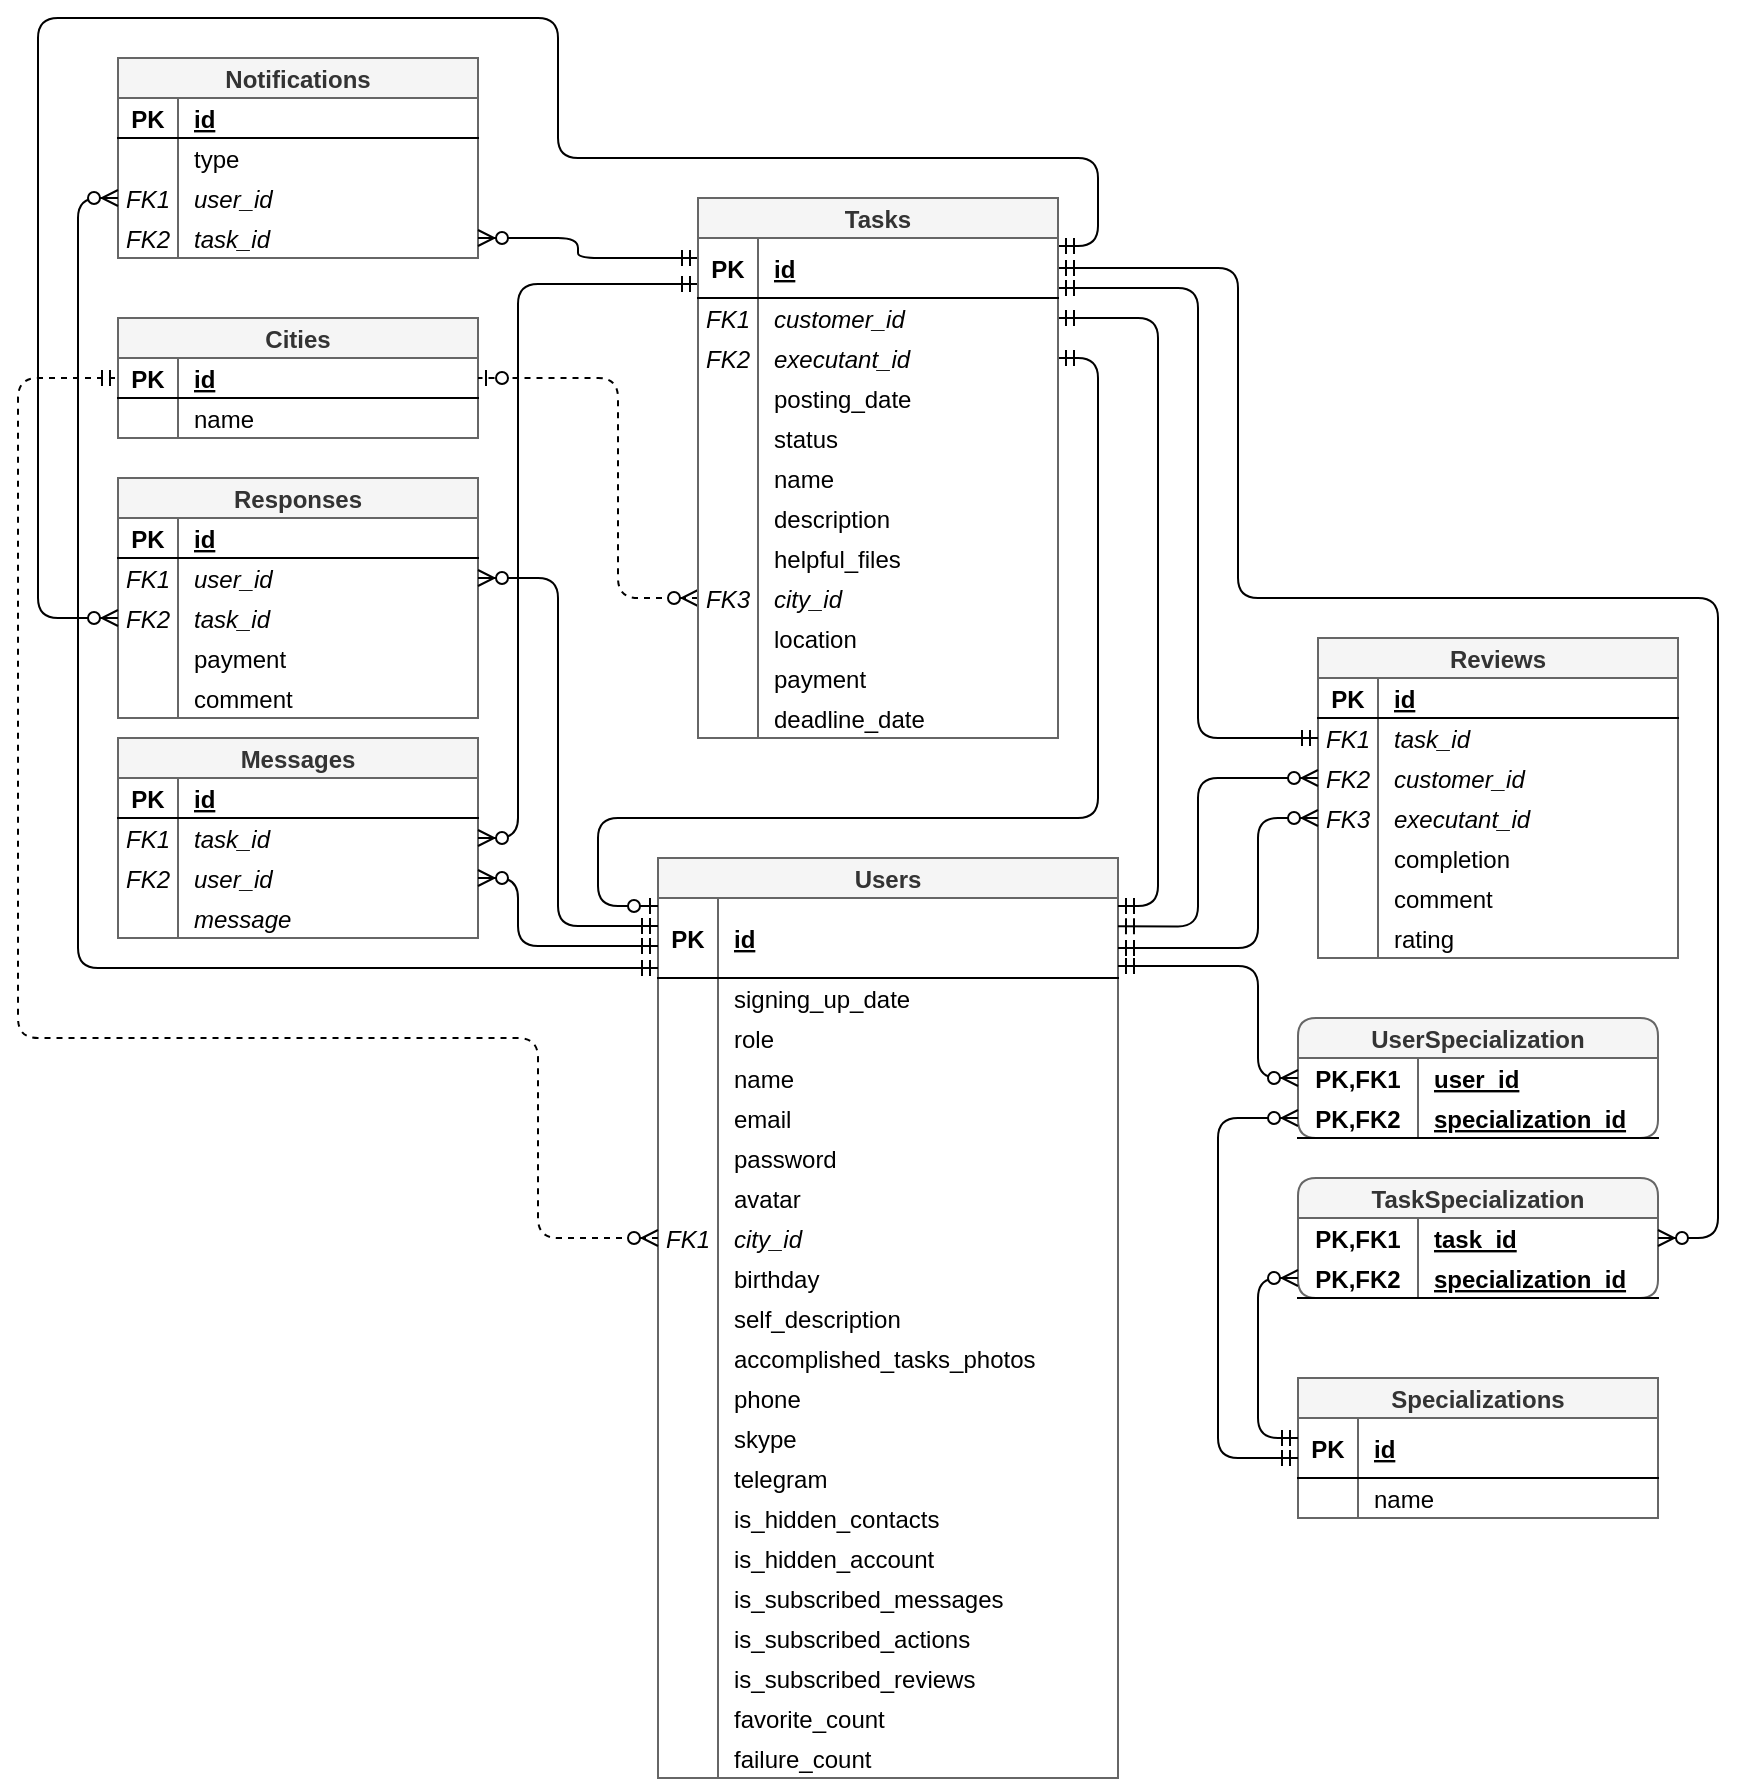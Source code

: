 <mxfile version="14.4.3" type="device"><diagram id="wRewFfcYAdY52amZ0MV2" name="Page-1"><mxGraphModel dx="1695" dy="1679" grid="1" gridSize="10" guides="0" tooltips="1" connect="1" arrows="1" fold="1" page="1" pageScale="1" pageWidth="827" pageHeight="1169" math="0" shadow="0"><root><mxCell id="0"/><mxCell id="1" parent="0"/><mxCell id="E5ub0twY_l8HqXWIfeid-1" value="Users" style="shape=table;startSize=20;container=1;collapsible=1;childLayout=tableLayout;fixedRows=1;rowLines=0;fontStyle=1;align=center;resizeLast=1;fillColor=#f5f5f5;strokeColor=#666666;fontColor=#333333;" parent="1" vertex="1"><mxGeometry x="290" y="320" width="230" height="460" as="geometry"><mxRectangle x="320" y="420" width="70" height="20" as="alternateBounds"/></mxGeometry></mxCell><mxCell id="E5ub0twY_l8HqXWIfeid-2" value="" style="shape=partialRectangle;collapsible=0;dropTarget=0;pointerEvents=0;fillColor=none;top=0;left=0;bottom=1;right=0;points=[[0,0.5],[1,0.5]];portConstraint=eastwest;" parent="E5ub0twY_l8HqXWIfeid-1" vertex="1"><mxGeometry y="20" width="230" height="40" as="geometry"/></mxCell><mxCell id="E5ub0twY_l8HqXWIfeid-3" value="PK" style="shape=partialRectangle;connectable=0;fillColor=none;top=0;left=0;bottom=0;right=0;fontStyle=1;overflow=hidden;" parent="E5ub0twY_l8HqXWIfeid-2" vertex="1"><mxGeometry width="30" height="40" as="geometry"/></mxCell><mxCell id="E5ub0twY_l8HqXWIfeid-4" value="id" style="shape=partialRectangle;connectable=0;fillColor=none;top=0;left=0;bottom=0;right=0;align=left;spacingLeft=6;fontStyle=5;overflow=hidden;" parent="E5ub0twY_l8HqXWIfeid-2" vertex="1"><mxGeometry x="30" width="200" height="40" as="geometry"/></mxCell><mxCell id="TBLeh7Akj_FtsVwdgq-b-46" style="shape=partialRectangle;collapsible=0;dropTarget=0;pointerEvents=0;fillColor=none;top=0;left=0;bottom=0;right=0;points=[[0,0.5],[1,0.5]];portConstraint=eastwest;" parent="E5ub0twY_l8HqXWIfeid-1" vertex="1"><mxGeometry y="60" width="230" height="20" as="geometry"/></mxCell><mxCell id="TBLeh7Akj_FtsVwdgq-b-47" style="shape=partialRectangle;connectable=0;fillColor=none;top=0;left=0;bottom=0;right=0;editable=1;overflow=hidden;" parent="TBLeh7Akj_FtsVwdgq-b-46" vertex="1"><mxGeometry width="30" height="20" as="geometry"/></mxCell><mxCell id="TBLeh7Akj_FtsVwdgq-b-48" value="signing_up_date" style="shape=partialRectangle;connectable=0;fillColor=none;top=0;left=0;bottom=0;right=0;align=left;spacingLeft=6;overflow=hidden;fontSize=12;" parent="TBLeh7Akj_FtsVwdgq-b-46" vertex="1"><mxGeometry x="30" width="200" height="20" as="geometry"/></mxCell><mxCell id="TBLeh7Akj_FtsVwdgq-b-56" style="shape=partialRectangle;collapsible=0;dropTarget=0;pointerEvents=0;fillColor=none;top=0;left=0;bottom=0;right=0;points=[[0,0.5],[1,0.5]];portConstraint=eastwest;" parent="E5ub0twY_l8HqXWIfeid-1" vertex="1"><mxGeometry y="80" width="230" height="20" as="geometry"/></mxCell><mxCell id="TBLeh7Akj_FtsVwdgq-b-57" style="shape=partialRectangle;connectable=0;fillColor=none;top=0;left=0;bottom=0;right=0;editable=1;overflow=hidden;" parent="TBLeh7Akj_FtsVwdgq-b-56" vertex="1"><mxGeometry width="30" height="20" as="geometry"/></mxCell><mxCell id="TBLeh7Akj_FtsVwdgq-b-58" value="role" style="shape=partialRectangle;connectable=0;fillColor=none;top=0;left=0;bottom=0;right=0;align=left;spacingLeft=6;overflow=hidden;fontSize=12;" parent="TBLeh7Akj_FtsVwdgq-b-56" vertex="1"><mxGeometry x="30" width="200" height="20" as="geometry"/></mxCell><mxCell id="E5ub0twY_l8HqXWIfeid-14" value="" style="shape=partialRectangle;collapsible=0;dropTarget=0;pointerEvents=0;fillColor=none;top=0;left=0;bottom=0;right=0;points=[[0,0.5],[1,0.5]];portConstraint=eastwest;" parent="E5ub0twY_l8HqXWIfeid-1" vertex="1"><mxGeometry y="100" width="230" height="20" as="geometry"/></mxCell><mxCell id="E5ub0twY_l8HqXWIfeid-15" value="" style="shape=partialRectangle;connectable=0;fillColor=none;top=0;left=0;bottom=0;right=0;editable=1;overflow=hidden;" parent="E5ub0twY_l8HqXWIfeid-14" vertex="1"><mxGeometry width="30" height="20" as="geometry"/></mxCell><mxCell id="E5ub0twY_l8HqXWIfeid-16" value="name" style="shape=partialRectangle;connectable=0;fillColor=none;top=0;left=0;bottom=0;right=0;align=left;spacingLeft=6;overflow=hidden;fontSize=12;" parent="E5ub0twY_l8HqXWIfeid-14" vertex="1"><mxGeometry x="30" width="200" height="20" as="geometry"/></mxCell><mxCell id="E5ub0twY_l8HqXWIfeid-17" value="" style="shape=partialRectangle;collapsible=0;dropTarget=0;pointerEvents=0;fillColor=none;top=0;left=0;bottom=0;right=0;points=[[0,0.5],[1,0.5]];portConstraint=eastwest;" parent="E5ub0twY_l8HqXWIfeid-1" vertex="1"><mxGeometry y="120" width="230" height="20" as="geometry"/></mxCell><mxCell id="E5ub0twY_l8HqXWIfeid-18" value="" style="shape=partialRectangle;connectable=0;fillColor=none;top=0;left=0;bottom=0;right=0;editable=1;overflow=hidden;" parent="E5ub0twY_l8HqXWIfeid-17" vertex="1"><mxGeometry width="30" height="20" as="geometry"/></mxCell><mxCell id="E5ub0twY_l8HqXWIfeid-19" value="email" style="shape=partialRectangle;connectable=0;fillColor=none;top=0;left=0;bottom=0;right=0;align=left;spacingLeft=6;overflow=hidden;fontSize=12;" parent="E5ub0twY_l8HqXWIfeid-17" vertex="1"><mxGeometry x="30" width="200" height="20" as="geometry"/></mxCell><mxCell id="E5ub0twY_l8HqXWIfeid-20" value="" style="shape=partialRectangle;collapsible=0;dropTarget=0;pointerEvents=0;fillColor=none;top=0;left=0;bottom=0;right=0;points=[[0,0.5],[1,0.5]];portConstraint=eastwest;" parent="E5ub0twY_l8HqXWIfeid-1" vertex="1"><mxGeometry y="140" width="230" height="20" as="geometry"/></mxCell><mxCell id="E5ub0twY_l8HqXWIfeid-21" value="" style="shape=partialRectangle;connectable=0;fillColor=none;top=0;left=0;bottom=0;right=0;editable=1;overflow=hidden;" parent="E5ub0twY_l8HqXWIfeid-20" vertex="1"><mxGeometry width="30" height="20" as="geometry"/></mxCell><mxCell id="E5ub0twY_l8HqXWIfeid-22" value="password" style="shape=partialRectangle;connectable=0;fillColor=none;top=0;left=0;bottom=0;right=0;align=left;spacingLeft=6;overflow=hidden;fontSize=12;" parent="E5ub0twY_l8HqXWIfeid-20" vertex="1"><mxGeometry x="30" width="200" height="20" as="geometry"/></mxCell><mxCell id="E5ub0twY_l8HqXWIfeid-23" value="" style="shape=partialRectangle;collapsible=0;dropTarget=0;pointerEvents=0;fillColor=none;top=0;left=0;bottom=0;right=0;points=[[0,0.5],[1,0.5]];portConstraint=eastwest;" parent="E5ub0twY_l8HqXWIfeid-1" vertex="1"><mxGeometry y="160" width="230" height="20" as="geometry"/></mxCell><mxCell id="E5ub0twY_l8HqXWIfeid-24" value="" style="shape=partialRectangle;connectable=0;fillColor=none;top=0;left=0;bottom=0;right=0;editable=1;overflow=hidden;" parent="E5ub0twY_l8HqXWIfeid-23" vertex="1"><mxGeometry width="30" height="20" as="geometry"/></mxCell><mxCell id="E5ub0twY_l8HqXWIfeid-25" value="avatar" style="shape=partialRectangle;connectable=0;fillColor=none;top=0;left=0;bottom=0;right=0;align=left;spacingLeft=6;overflow=hidden;fontSize=12;" parent="E5ub0twY_l8HqXWIfeid-23" vertex="1"><mxGeometry x="30" width="200" height="20" as="geometry"/></mxCell><mxCell id="E5ub0twY_l8HqXWIfeid-75" value="" style="shape=partialRectangle;collapsible=0;dropTarget=0;pointerEvents=0;fillColor=none;top=0;left=0;bottom=0;right=0;points=[[0,0.5],[1,0.5]];portConstraint=eastwest;" parent="E5ub0twY_l8HqXWIfeid-1" vertex="1"><mxGeometry y="180" width="230" height="20" as="geometry"/></mxCell><mxCell id="E5ub0twY_l8HqXWIfeid-76" value="FK1" style="shape=partialRectangle;connectable=0;fillColor=none;top=0;left=0;bottom=0;right=0;editable=1;overflow=hidden;fontStyle=2" parent="E5ub0twY_l8HqXWIfeid-75" vertex="1"><mxGeometry width="30" height="20" as="geometry"/></mxCell><mxCell id="E5ub0twY_l8HqXWIfeid-77" value="city_id" style="shape=partialRectangle;connectable=0;fillColor=none;top=0;left=0;bottom=0;right=0;align=left;spacingLeft=6;overflow=hidden;fontSize=12;fontStyle=2" parent="E5ub0twY_l8HqXWIfeid-75" vertex="1"><mxGeometry x="30" width="200" height="20" as="geometry"/></mxCell><mxCell id="E5ub0twY_l8HqXWIfeid-78" value="" style="shape=partialRectangle;collapsible=0;dropTarget=0;pointerEvents=0;fillColor=none;top=0;left=0;bottom=0;right=0;points=[[0,0.5],[1,0.5]];portConstraint=eastwest;" parent="E5ub0twY_l8HqXWIfeid-1" vertex="1"><mxGeometry y="200" width="230" height="20" as="geometry"/></mxCell><mxCell id="E5ub0twY_l8HqXWIfeid-79" value="&#10;&#10;FK1city&lt;br&gt;birthday&lt;br&gt;self_descriptionFK2specializations_ids&lt;br&gt;accomplished_tasks_photos&lt;br&gt;&lt;br&gt;phone&lt;br&gt;skype&lt;br&gt;telegram&lt;br&gt;FK3chosen_notifications_ids&lt;br&gt;&#10;&#10;" style="shape=partialRectangle;connectable=0;fillColor=none;top=0;left=0;bottom=0;right=0;editable=1;overflow=hidden;" parent="E5ub0twY_l8HqXWIfeid-78" vertex="1"><mxGeometry width="30" height="20" as="geometry"/></mxCell><mxCell id="E5ub0twY_l8HqXWIfeid-80" value="birthday" style="shape=partialRectangle;connectable=0;fillColor=none;top=0;left=0;bottom=0;right=0;align=left;spacingLeft=6;overflow=hidden;fontSize=12;" parent="E5ub0twY_l8HqXWIfeid-78" vertex="1"><mxGeometry x="30" width="200" height="20" as="geometry"/></mxCell><mxCell id="E5ub0twY_l8HqXWIfeid-81" value="" style="shape=partialRectangle;collapsible=0;dropTarget=0;pointerEvents=0;fillColor=none;top=0;left=0;bottom=0;right=0;points=[[0,0.5],[1,0.5]];portConstraint=eastwest;" parent="E5ub0twY_l8HqXWIfeid-1" vertex="1"><mxGeometry y="220" width="230" height="20" as="geometry"/></mxCell><mxCell id="E5ub0twY_l8HqXWIfeid-82" value="" style="shape=partialRectangle;connectable=0;fillColor=none;top=0;left=0;bottom=0;right=0;editable=1;overflow=hidden;" parent="E5ub0twY_l8HqXWIfeid-81" vertex="1"><mxGeometry width="30" height="20" as="geometry"/></mxCell><mxCell id="E5ub0twY_l8HqXWIfeid-83" value="self_description" style="shape=partialRectangle;connectable=0;fillColor=none;top=0;left=0;bottom=0;right=0;align=left;spacingLeft=6;overflow=hidden;fontSize=12;" parent="E5ub0twY_l8HqXWIfeid-81" vertex="1"><mxGeometry x="30" width="200" height="20" as="geometry"/></mxCell><mxCell id="E5ub0twY_l8HqXWIfeid-87" value="" style="shape=partialRectangle;collapsible=0;dropTarget=0;pointerEvents=0;fillColor=none;top=0;left=0;bottom=0;right=0;points=[[0,0.5],[1,0.5]];portConstraint=eastwest;" parent="E5ub0twY_l8HqXWIfeid-1" vertex="1"><mxGeometry y="240" width="230" height="20" as="geometry"/></mxCell><mxCell id="E5ub0twY_l8HqXWIfeid-88" value="" style="shape=partialRectangle;connectable=0;fillColor=none;top=0;left=0;bottom=0;right=0;editable=1;overflow=hidden;" parent="E5ub0twY_l8HqXWIfeid-87" vertex="1"><mxGeometry width="30" height="20" as="geometry"/></mxCell><mxCell id="E5ub0twY_l8HqXWIfeid-89" value="accomplished_tasks_photos" style="shape=partialRectangle;connectable=0;fillColor=none;top=0;left=0;bottom=0;right=0;align=left;spacingLeft=6;overflow=hidden;fontSize=12;" parent="E5ub0twY_l8HqXWIfeid-87" vertex="1"><mxGeometry x="30" width="200" height="20" as="geometry"/></mxCell><mxCell id="E5ub0twY_l8HqXWIfeid-90" value="" style="shape=partialRectangle;collapsible=0;dropTarget=0;pointerEvents=0;fillColor=none;top=0;left=0;bottom=0;right=0;points=[[0,0.5],[1,0.5]];portConstraint=eastwest;" parent="E5ub0twY_l8HqXWIfeid-1" vertex="1"><mxGeometry y="260" width="230" height="20" as="geometry"/></mxCell><mxCell id="E5ub0twY_l8HqXWIfeid-91" value="" style="shape=partialRectangle;connectable=0;fillColor=none;top=0;left=0;bottom=0;right=0;editable=1;overflow=hidden;" parent="E5ub0twY_l8HqXWIfeid-90" vertex="1"><mxGeometry width="30" height="20" as="geometry"/></mxCell><mxCell id="E5ub0twY_l8HqXWIfeid-92" value="phone" style="shape=partialRectangle;connectable=0;fillColor=none;top=0;left=0;bottom=0;right=0;align=left;spacingLeft=6;overflow=hidden;fontSize=12;" parent="E5ub0twY_l8HqXWIfeid-90" vertex="1"><mxGeometry x="30" width="200" height="20" as="geometry"/></mxCell><mxCell id="E5ub0twY_l8HqXWIfeid-93" value="" style="shape=partialRectangle;collapsible=0;dropTarget=0;pointerEvents=0;fillColor=none;top=0;left=0;bottom=0;right=0;points=[[0,0.5],[1,0.5]];portConstraint=eastwest;" parent="E5ub0twY_l8HqXWIfeid-1" vertex="1"><mxGeometry y="280" width="230" height="20" as="geometry"/></mxCell><mxCell id="E5ub0twY_l8HqXWIfeid-94" value="" style="shape=partialRectangle;connectable=0;fillColor=none;top=0;left=0;bottom=0;right=0;editable=1;overflow=hidden;" parent="E5ub0twY_l8HqXWIfeid-93" vertex="1"><mxGeometry width="30" height="20" as="geometry"/></mxCell><mxCell id="E5ub0twY_l8HqXWIfeid-95" value="skype" style="shape=partialRectangle;connectable=0;fillColor=none;top=0;left=0;bottom=0;right=0;align=left;spacingLeft=6;overflow=hidden;fontSize=12;" parent="E5ub0twY_l8HqXWIfeid-93" vertex="1"><mxGeometry x="30" width="200" height="20" as="geometry"/></mxCell><mxCell id="E5ub0twY_l8HqXWIfeid-96" value="" style="shape=partialRectangle;collapsible=0;dropTarget=0;pointerEvents=0;fillColor=none;top=0;left=0;bottom=0;right=0;points=[[0,0.5],[1,0.5]];portConstraint=eastwest;" parent="E5ub0twY_l8HqXWIfeid-1" vertex="1"><mxGeometry y="300" width="230" height="20" as="geometry"/></mxCell><mxCell id="E5ub0twY_l8HqXWIfeid-97" value="" style="shape=partialRectangle;connectable=0;fillColor=none;top=0;left=0;bottom=0;right=0;editable=1;overflow=hidden;" parent="E5ub0twY_l8HqXWIfeid-96" vertex="1"><mxGeometry width="30" height="20" as="geometry"/></mxCell><mxCell id="E5ub0twY_l8HqXWIfeid-98" value="telegram" style="shape=partialRectangle;connectable=0;fillColor=none;top=0;left=0;bottom=0;right=0;align=left;spacingLeft=6;overflow=hidden;fontSize=12;" parent="E5ub0twY_l8HqXWIfeid-96" vertex="1"><mxGeometry x="30" width="200" height="20" as="geometry"/></mxCell><mxCell id="TBLeh7Akj_FtsVwdgq-b-37" value="" style="shape=partialRectangle;collapsible=0;dropTarget=0;pointerEvents=0;fillColor=none;top=0;left=0;bottom=0;right=0;points=[[0,0.5],[1,0.5]];portConstraint=eastwest;" parent="E5ub0twY_l8HqXWIfeid-1" vertex="1"><mxGeometry y="320" width="230" height="20" as="geometry"/></mxCell><mxCell id="TBLeh7Akj_FtsVwdgq-b-38" value="" style="shape=partialRectangle;connectable=0;fillColor=none;top=0;left=0;bottom=0;right=0;editable=1;overflow=hidden;" parent="TBLeh7Akj_FtsVwdgq-b-37" vertex="1"><mxGeometry width="30" height="20" as="geometry"/></mxCell><mxCell id="TBLeh7Akj_FtsVwdgq-b-39" value="is_hidden_contacts" style="shape=partialRectangle;connectable=0;fillColor=none;top=0;left=0;bottom=0;right=0;align=left;spacingLeft=6;overflow=hidden;fontSize=12;" parent="TBLeh7Akj_FtsVwdgq-b-37" vertex="1"><mxGeometry x="30" width="200" height="20" as="geometry"/></mxCell><mxCell id="TBLeh7Akj_FtsVwdgq-b-40" value="" style="shape=partialRectangle;collapsible=0;dropTarget=0;pointerEvents=0;fillColor=none;top=0;left=0;bottom=0;right=0;points=[[0,0.5],[1,0.5]];portConstraint=eastwest;" parent="E5ub0twY_l8HqXWIfeid-1" vertex="1"><mxGeometry y="340" width="230" height="20" as="geometry"/></mxCell><mxCell id="TBLeh7Akj_FtsVwdgq-b-41" value="" style="shape=partialRectangle;connectable=0;fillColor=none;top=0;left=0;bottom=0;right=0;editable=1;overflow=hidden;" parent="TBLeh7Akj_FtsVwdgq-b-40" vertex="1"><mxGeometry width="30" height="20" as="geometry"/></mxCell><mxCell id="TBLeh7Akj_FtsVwdgq-b-42" value="is_hidden_account" style="shape=partialRectangle;connectable=0;fillColor=none;top=0;left=0;bottom=0;right=0;align=left;spacingLeft=6;overflow=hidden;fontSize=12;" parent="TBLeh7Akj_FtsVwdgq-b-40" vertex="1"><mxGeometry x="30" width="200" height="20" as="geometry"/></mxCell><mxCell id="TBLeh7Akj_FtsVwdgq-b-89" value="" style="shape=partialRectangle;collapsible=0;dropTarget=0;pointerEvents=0;fillColor=none;top=0;left=0;bottom=0;right=0;points=[[0,0.5],[1,0.5]];portConstraint=eastwest;" parent="E5ub0twY_l8HqXWIfeid-1" vertex="1"><mxGeometry y="360" width="230" height="20" as="geometry"/></mxCell><mxCell id="TBLeh7Akj_FtsVwdgq-b-90" value="" style="shape=partialRectangle;connectable=0;fillColor=none;top=0;left=0;bottom=0;right=0;editable=1;overflow=hidden;" parent="TBLeh7Akj_FtsVwdgq-b-89" vertex="1"><mxGeometry width="30" height="20" as="geometry"/></mxCell><mxCell id="TBLeh7Akj_FtsVwdgq-b-91" value="is_subscribed_messages" style="shape=partialRectangle;connectable=0;fillColor=none;top=0;left=0;bottom=0;right=0;align=left;spacingLeft=6;overflow=hidden;fontSize=12;" parent="TBLeh7Akj_FtsVwdgq-b-89" vertex="1"><mxGeometry x="30" width="200" height="20" as="geometry"/></mxCell><mxCell id="TBLeh7Akj_FtsVwdgq-b-92" value="" style="shape=partialRectangle;collapsible=0;dropTarget=0;pointerEvents=0;fillColor=none;top=0;left=0;bottom=0;right=0;points=[[0,0.5],[1,0.5]];portConstraint=eastwest;" parent="E5ub0twY_l8HqXWIfeid-1" vertex="1"><mxGeometry y="380" width="230" height="20" as="geometry"/></mxCell><mxCell id="TBLeh7Akj_FtsVwdgq-b-93" value="" style="shape=partialRectangle;connectable=0;fillColor=none;top=0;left=0;bottom=0;right=0;editable=1;overflow=hidden;" parent="TBLeh7Akj_FtsVwdgq-b-92" vertex="1"><mxGeometry width="30" height="20" as="geometry"/></mxCell><mxCell id="TBLeh7Akj_FtsVwdgq-b-94" value="is_subscribed_actions" style="shape=partialRectangle;connectable=0;fillColor=none;top=0;left=0;bottom=0;right=0;align=left;spacingLeft=6;overflow=hidden;fontSize=12;" parent="TBLeh7Akj_FtsVwdgq-b-92" vertex="1"><mxGeometry x="30" width="200" height="20" as="geometry"/></mxCell><mxCell id="TBLeh7Akj_FtsVwdgq-b-95" value="" style="shape=partialRectangle;collapsible=0;dropTarget=0;pointerEvents=0;fillColor=none;top=0;left=0;bottom=0;right=0;points=[[0,0.5],[1,0.5]];portConstraint=eastwest;" parent="E5ub0twY_l8HqXWIfeid-1" vertex="1"><mxGeometry y="400" width="230" height="20" as="geometry"/></mxCell><mxCell id="TBLeh7Akj_FtsVwdgq-b-96" value="" style="shape=partialRectangle;connectable=0;fillColor=none;top=0;left=0;bottom=0;right=0;editable=1;overflow=hidden;" parent="TBLeh7Akj_FtsVwdgq-b-95" vertex="1"><mxGeometry width="30" height="20" as="geometry"/></mxCell><mxCell id="TBLeh7Akj_FtsVwdgq-b-97" value="is_subscribed_reviews" style="shape=partialRectangle;connectable=0;fillColor=none;top=0;left=0;bottom=0;right=0;align=left;spacingLeft=6;overflow=hidden;fontSize=12;" parent="TBLeh7Akj_FtsVwdgq-b-95" vertex="1"><mxGeometry x="30" width="200" height="20" as="geometry"/></mxCell><mxCell id="TBLeh7Akj_FtsVwdgq-b-43" value="" style="shape=partialRectangle;collapsible=0;dropTarget=0;pointerEvents=0;fillColor=none;top=0;left=0;bottom=0;right=0;points=[[0,0.5],[1,0.5]];portConstraint=eastwest;" parent="E5ub0twY_l8HqXWIfeid-1" vertex="1"><mxGeometry y="420" width="230" height="20" as="geometry"/></mxCell><mxCell id="TBLeh7Akj_FtsVwdgq-b-44" value="" style="shape=partialRectangle;connectable=0;fillColor=none;top=0;left=0;bottom=0;right=0;editable=1;overflow=hidden;" parent="TBLeh7Akj_FtsVwdgq-b-43" vertex="1"><mxGeometry width="30" height="20" as="geometry"/></mxCell><mxCell id="TBLeh7Akj_FtsVwdgq-b-45" value="favorite_count" style="shape=partialRectangle;connectable=0;fillColor=none;top=0;left=0;bottom=0;right=0;align=left;spacingLeft=6;overflow=hidden;fontSize=12;" parent="TBLeh7Akj_FtsVwdgq-b-43" vertex="1"><mxGeometry x="30" width="200" height="20" as="geometry"/></mxCell><mxCell id="TBLeh7Akj_FtsVwdgq-b-86" value="" style="shape=partialRectangle;collapsible=0;dropTarget=0;pointerEvents=0;fillColor=none;top=0;left=0;bottom=0;right=0;points=[[0,0.5],[1,0.5]];portConstraint=eastwest;" parent="E5ub0twY_l8HqXWIfeid-1" vertex="1"><mxGeometry y="440" width="230" height="20" as="geometry"/></mxCell><mxCell id="TBLeh7Akj_FtsVwdgq-b-87" value="" style="shape=partialRectangle;connectable=0;fillColor=none;top=0;left=0;bottom=0;right=0;editable=1;overflow=hidden;" parent="TBLeh7Akj_FtsVwdgq-b-86" vertex="1"><mxGeometry width="30" height="20" as="geometry"/></mxCell><mxCell id="TBLeh7Akj_FtsVwdgq-b-88" value="failure_count" style="shape=partialRectangle;connectable=0;fillColor=none;top=0;left=0;bottom=0;right=0;align=left;spacingLeft=6;overflow=hidden;fontSize=12;" parent="TBLeh7Akj_FtsVwdgq-b-86" vertex="1"><mxGeometry x="30" width="200" height="20" as="geometry"/></mxCell><mxCell id="E5ub0twY_l8HqXWIfeid-115" value="" style="edgeStyle=orthogonalEdgeStyle;fontSize=12;html=1;endArrow=ERmandOne;startArrow=ERmandOne;rounded=1;" parent="1" source="E5ub0twY_l8HqXWIfeid-2" target="E5ub0twY_l8HqXWIfeid-30" edge="1"><mxGeometry width="100" height="100" relative="1" as="geometry"><mxPoint x="540" y="349" as="sourcePoint"/><mxPoint x="430" y="70" as="targetPoint"/><Array as="points"><mxPoint x="540" y="344"/><mxPoint x="540" y="50"/></Array></mxGeometry></mxCell><mxCell id="E5ub0twY_l8HqXWIfeid-116" value="" style="edgeStyle=orthogonalEdgeStyle;fontSize=12;html=1;endArrow=ERzeroToOne;startArrow=ERmandOne;rounded=1;" parent="1" source="E5ub0twY_l8HqXWIfeid-33" target="E5ub0twY_l8HqXWIfeid-2" edge="1"><mxGeometry width="100" height="100" relative="1" as="geometry"><mxPoint x="140" y="50" as="sourcePoint"/><mxPoint x="280" y="320" as="targetPoint"/><Array as="points"><mxPoint x="510" y="70"/><mxPoint x="510" y="300"/><mxPoint x="260" y="300"/><mxPoint x="260" y="344"/></Array></mxGeometry></mxCell><mxCell id="E5ub0twY_l8HqXWIfeid-117" value="Specializations" style="shape=table;startSize=20;container=1;collapsible=1;childLayout=tableLayout;fixedRows=1;rowLines=0;fontStyle=1;align=center;resizeLast=1;fontSize=12;fillColor=#f5f5f5;strokeColor=#666666;fontColor=#333333;" parent="1" vertex="1"><mxGeometry x="610" y="580" width="180" height="70" as="geometry"><mxRectangle x="610" y="580" width="120" height="20" as="alternateBounds"/></mxGeometry></mxCell><mxCell id="E5ub0twY_l8HqXWIfeid-118" value="" style="shape=partialRectangle;collapsible=0;dropTarget=0;pointerEvents=0;fillColor=none;top=0;left=0;bottom=1;right=0;points=[[0,0.5],[1,0.5]];portConstraint=eastwest;" parent="E5ub0twY_l8HqXWIfeid-117" vertex="1"><mxGeometry y="20" width="180" height="30" as="geometry"/></mxCell><mxCell id="E5ub0twY_l8HqXWIfeid-119" value="PK" style="shape=partialRectangle;connectable=0;fillColor=none;top=0;left=0;bottom=0;right=0;fontStyle=1;overflow=hidden;" parent="E5ub0twY_l8HqXWIfeid-118" vertex="1"><mxGeometry width="30" height="30" as="geometry"/></mxCell><mxCell id="E5ub0twY_l8HqXWIfeid-120" value="id" style="shape=partialRectangle;connectable=0;fillColor=none;top=0;left=0;bottom=0;right=0;align=left;spacingLeft=6;fontStyle=5;overflow=hidden;" parent="E5ub0twY_l8HqXWIfeid-118" vertex="1"><mxGeometry x="30" width="150" height="30" as="geometry"/></mxCell><mxCell id="E5ub0twY_l8HqXWIfeid-121" value="" style="shape=partialRectangle;collapsible=0;dropTarget=0;pointerEvents=0;fillColor=none;top=0;left=0;bottom=0;right=0;points=[[0,0.5],[1,0.5]];portConstraint=eastwest;" parent="E5ub0twY_l8HqXWIfeid-117" vertex="1"><mxGeometry y="50" width="180" height="20" as="geometry"/></mxCell><mxCell id="E5ub0twY_l8HqXWIfeid-122" value="" style="shape=partialRectangle;connectable=0;fillColor=none;top=0;left=0;bottom=0;right=0;editable=1;overflow=hidden;fontStyle=2" parent="E5ub0twY_l8HqXWIfeid-121" vertex="1"><mxGeometry width="30" height="20" as="geometry"/></mxCell><mxCell id="E5ub0twY_l8HqXWIfeid-123" value="name" style="shape=partialRectangle;connectable=0;fillColor=none;top=0;left=0;bottom=0;right=0;align=left;spacingLeft=6;overflow=hidden;fontSize=12;fontStyle=0" parent="E5ub0twY_l8HqXWIfeid-121" vertex="1"><mxGeometry x="30" width="150" height="20" as="geometry"/></mxCell><mxCell id="E5ub0twY_l8HqXWIfeid-152" value="UserSpecialization" style="shape=table;startSize=20;container=1;collapsible=1;childLayout=tableLayout;fixedRows=1;rowLines=0;fontStyle=1;align=center;resizeLast=1;strokeWidth=1;fontSize=12;rounded=1;fillColor=#f5f5f5;strokeColor=#666666;fontColor=#333333;" parent="1" vertex="1"><mxGeometry x="610" y="400" width="180" height="60" as="geometry"><mxRectangle x="10" y="490" width="140" height="20" as="alternateBounds"/></mxGeometry></mxCell><mxCell id="E5ub0twY_l8HqXWIfeid-153" value="" style="shape=partialRectangle;collapsible=0;dropTarget=0;pointerEvents=0;fillColor=none;top=0;left=0;bottom=0;right=0;points=[[0,0.5],[1,0.5]];portConstraint=eastwest;" parent="E5ub0twY_l8HqXWIfeid-152" vertex="1"><mxGeometry y="20" width="180" height="20" as="geometry"/></mxCell><mxCell id="E5ub0twY_l8HqXWIfeid-154" value="PK,FK1" style="shape=partialRectangle;connectable=0;fillColor=none;top=0;left=0;bottom=0;right=0;fontStyle=1;overflow=hidden;" parent="E5ub0twY_l8HqXWIfeid-153" vertex="1"><mxGeometry width="60" height="20" as="geometry"/></mxCell><mxCell id="E5ub0twY_l8HqXWIfeid-155" value="user_id" style="shape=partialRectangle;connectable=0;fillColor=none;top=0;left=0;bottom=0;right=0;align=left;spacingLeft=6;fontStyle=5;overflow=hidden;" parent="E5ub0twY_l8HqXWIfeid-153" vertex="1"><mxGeometry x="60" width="120" height="20" as="geometry"/></mxCell><mxCell id="E5ub0twY_l8HqXWIfeid-156" value="" style="shape=partialRectangle;collapsible=0;dropTarget=0;pointerEvents=0;fillColor=none;top=0;left=0;bottom=1;right=0;points=[[0,0.5],[1,0.5]];portConstraint=eastwest;" parent="E5ub0twY_l8HqXWIfeid-152" vertex="1"><mxGeometry y="40" width="180" height="20" as="geometry"/></mxCell><mxCell id="E5ub0twY_l8HqXWIfeid-157" value="PK,FK2" style="shape=partialRectangle;connectable=0;fillColor=none;top=0;left=0;bottom=0;right=0;fontStyle=1;overflow=hidden;" parent="E5ub0twY_l8HqXWIfeid-156" vertex="1"><mxGeometry width="60" height="20" as="geometry"/></mxCell><mxCell id="E5ub0twY_l8HqXWIfeid-158" value="specialization_id" style="shape=partialRectangle;connectable=0;fillColor=none;top=0;left=0;bottom=0;right=0;align=left;spacingLeft=6;fontStyle=5;overflow=hidden;" parent="E5ub0twY_l8HqXWIfeid-156" vertex="1"><mxGeometry x="60" width="120" height="20" as="geometry"/></mxCell><mxCell id="8u-enSUWb5klAf7-SpQt-2" value="" style="edgeStyle=orthogonalEdgeStyle;fontSize=12;html=1;endArrow=ERzeroToMany;startArrow=ERmandOne;endFill=1;rounded=1;" parent="1" source="E5ub0twY_l8HqXWIfeid-2" target="E5ub0twY_l8HqXWIfeid-153" edge="1"><mxGeometry width="100" height="100" relative="1" as="geometry"><mxPoint x="520" y="380" as="sourcePoint"/><mxPoint x="390" y="250" as="targetPoint"/><Array as="points"><mxPoint x="590" y="374"/><mxPoint x="590" y="430"/></Array></mxGeometry></mxCell><mxCell id="8u-enSUWb5klAf7-SpQt-4" value="" style="edgeStyle=orthogonalEdgeStyle;fontSize=12;html=1;endArrow=ERzeroToMany;startArrow=ERmandOne;endFill=1;rounded=1;" parent="1" target="E5ub0twY_l8HqXWIfeid-156" edge="1"><mxGeometry width="100" height="100" relative="1" as="geometry"><mxPoint x="610" y="620" as="sourcePoint"/><mxPoint x="370" y="440" as="targetPoint"/><Array as="points"><mxPoint x="570" y="620"/><mxPoint x="570" y="450"/></Array></mxGeometry></mxCell><mxCell id="8u-enSUWb5klAf7-SpQt-5" value="TaskSpecialization" style="shape=table;startSize=20;container=1;collapsible=1;childLayout=tableLayout;fixedRows=1;rowLines=0;fontStyle=1;align=center;resizeLast=1;strokeWidth=1;fontSize=12;rounded=1;fillColor=#f5f5f5;strokeColor=#666666;fontColor=#333333;" parent="1" vertex="1"><mxGeometry x="610" y="480" width="180" height="60" as="geometry"><mxRectangle x="300" y="380" width="140" height="20" as="alternateBounds"/></mxGeometry></mxCell><mxCell id="8u-enSUWb5klAf7-SpQt-6" value="" style="shape=partialRectangle;collapsible=0;dropTarget=0;pointerEvents=0;fillColor=none;top=0;left=0;bottom=0;right=0;points=[[0,0.5],[1,0.5]];portConstraint=eastwest;" parent="8u-enSUWb5klAf7-SpQt-5" vertex="1"><mxGeometry y="20" width="180" height="20" as="geometry"/></mxCell><mxCell id="8u-enSUWb5klAf7-SpQt-7" value="PK,FK1" style="shape=partialRectangle;connectable=0;fillColor=none;top=0;left=0;bottom=0;right=0;fontStyle=1;overflow=hidden;" parent="8u-enSUWb5klAf7-SpQt-6" vertex="1"><mxGeometry width="60" height="20" as="geometry"/></mxCell><mxCell id="8u-enSUWb5klAf7-SpQt-8" value="task_id" style="shape=partialRectangle;connectable=0;fillColor=none;top=0;left=0;bottom=0;right=0;align=left;spacingLeft=6;fontStyle=5;overflow=hidden;" parent="8u-enSUWb5klAf7-SpQt-6" vertex="1"><mxGeometry x="60" width="120" height="20" as="geometry"/></mxCell><mxCell id="8u-enSUWb5klAf7-SpQt-9" value="" style="shape=partialRectangle;collapsible=0;dropTarget=0;pointerEvents=0;fillColor=none;top=0;left=0;bottom=1;right=0;points=[[0,0.5],[1,0.5]];portConstraint=eastwest;" parent="8u-enSUWb5klAf7-SpQt-5" vertex="1"><mxGeometry y="40" width="180" height="20" as="geometry"/></mxCell><mxCell id="8u-enSUWb5klAf7-SpQt-10" value="PK,FK2" style="shape=partialRectangle;connectable=0;fillColor=none;top=0;left=0;bottom=0;right=0;fontStyle=1;overflow=hidden;" parent="8u-enSUWb5klAf7-SpQt-9" vertex="1"><mxGeometry width="60" height="20" as="geometry"/></mxCell><mxCell id="8u-enSUWb5klAf7-SpQt-11" value="specialization_id" style="shape=partialRectangle;connectable=0;fillColor=none;top=0;left=0;bottom=0;right=0;align=left;spacingLeft=6;fontStyle=5;overflow=hidden;" parent="8u-enSUWb5klAf7-SpQt-9" vertex="1"><mxGeometry x="60" width="120" height="20" as="geometry"/></mxCell><mxCell id="8u-enSUWb5klAf7-SpQt-12" value="" style="edgeStyle=orthogonalEdgeStyle;fontSize=12;html=1;endArrow=ERzeroToMany;startArrow=ERmandOne;endFill=1;rounded=1;exitX=1;exitY=0.5;exitDx=0;exitDy=0;" parent="1" source="E5ub0twY_l8HqXWIfeid-42" target="8u-enSUWb5klAf7-SpQt-6" edge="1"><mxGeometry width="100" height="100" relative="1" as="geometry"><mxPoint x="570" y="20" as="sourcePoint"/><mxPoint x="520" y="340" as="targetPoint"/><Array as="points"><mxPoint x="580" y="25"/><mxPoint x="580" y="190"/><mxPoint x="820" y="190"/><mxPoint x="820" y="510"/></Array></mxGeometry></mxCell><mxCell id="8u-enSUWb5klAf7-SpQt-14" value="" style="edgeStyle=orthogonalEdgeStyle;fontSize=12;html=1;endArrow=ERzeroToMany;startArrow=ERmandOne;endFill=1;rounded=1;" parent="1" target="8u-enSUWb5klAf7-SpQt-9" edge="1"><mxGeometry width="100" height="100" relative="1" as="geometry"><mxPoint x="610" y="610" as="sourcePoint"/><mxPoint x="410" y="360" as="targetPoint"/><Array as="points"><mxPoint x="590" y="610"/><mxPoint x="590" y="530"/></Array></mxGeometry></mxCell><mxCell id="8u-enSUWb5klAf7-SpQt-15" value="Cities" style="shape=table;startSize=20;container=1;collapsible=1;childLayout=tableLayout;fixedRows=1;rowLines=0;fontStyle=1;align=center;resizeLast=1;fontSize=12;fillColor=#f5f5f5;strokeColor=#666666;fontColor=#333333;" parent="1" vertex="1"><mxGeometry x="20" y="50" width="180" height="60" as="geometry"><mxRectangle x="20" y="40" width="70" height="20" as="alternateBounds"/></mxGeometry></mxCell><mxCell id="8u-enSUWb5klAf7-SpQt-16" value="" style="shape=partialRectangle;collapsible=0;dropTarget=0;pointerEvents=0;fillColor=none;top=0;left=0;bottom=1;right=0;points=[[0,0.5],[1,0.5]];portConstraint=eastwest;" parent="8u-enSUWb5klAf7-SpQt-15" vertex="1"><mxGeometry y="20" width="180" height="20" as="geometry"/></mxCell><mxCell id="8u-enSUWb5klAf7-SpQt-17" value="PK" style="shape=partialRectangle;connectable=0;fillColor=none;top=0;left=0;bottom=0;right=0;fontStyle=1;overflow=hidden;" parent="8u-enSUWb5klAf7-SpQt-16" vertex="1"><mxGeometry width="30" height="20" as="geometry"/></mxCell><mxCell id="8u-enSUWb5klAf7-SpQt-18" value="id" style="shape=partialRectangle;connectable=0;fillColor=none;top=0;left=0;bottom=0;right=0;align=left;spacingLeft=6;fontStyle=5;overflow=hidden;" parent="8u-enSUWb5klAf7-SpQt-16" vertex="1"><mxGeometry x="30" width="150" height="20" as="geometry"/></mxCell><mxCell id="8u-enSUWb5klAf7-SpQt-19" value="" style="shape=partialRectangle;collapsible=0;dropTarget=0;pointerEvents=0;fillColor=none;top=0;left=0;bottom=0;right=0;points=[[0,0.5],[1,0.5]];portConstraint=eastwest;" parent="8u-enSUWb5klAf7-SpQt-15" vertex="1"><mxGeometry y="40" width="180" height="20" as="geometry"/></mxCell><mxCell id="8u-enSUWb5klAf7-SpQt-20" value="" style="shape=partialRectangle;connectable=0;fillColor=none;top=0;left=0;bottom=0;right=0;editable=1;overflow=hidden;fontStyle=2" parent="8u-enSUWb5klAf7-SpQt-19" vertex="1"><mxGeometry width="30" height="20" as="geometry"/></mxCell><mxCell id="8u-enSUWb5klAf7-SpQt-21" value="name" style="shape=partialRectangle;connectable=0;fillColor=none;top=0;left=0;bottom=0;right=0;align=left;spacingLeft=6;overflow=hidden;fontSize=12;fontStyle=0" parent="8u-enSUWb5klAf7-SpQt-19" vertex="1"><mxGeometry x="30" width="150" height="20" as="geometry"/></mxCell><mxCell id="8u-enSUWb5klAf7-SpQt-22" value="" style="edgeStyle=orthogonalEdgeStyle;fontSize=12;html=1;endArrow=ERmandOne;startArrow=ERzeroToMany;endFill=0;dashed=1;rounded=1;startFill=1;" parent="1" source="E5ub0twY_l8HqXWIfeid-75" target="8u-enSUWb5klAf7-SpQt-16" edge="1"><mxGeometry width="100" height="100" relative="1" as="geometry"><mxPoint x="380" y="260" as="sourcePoint"/><mxPoint x="540" y="190" as="targetPoint"/><Array as="points"><mxPoint x="230" y="510"/><mxPoint x="230" y="410"/><mxPoint x="-30" y="410"/><mxPoint x="-30" y="80"/></Array></mxGeometry></mxCell><mxCell id="8u-enSUWb5klAf7-SpQt-23" value="Notifications" style="shape=table;startSize=20;container=1;collapsible=1;childLayout=tableLayout;fixedRows=1;rowLines=0;fontStyle=1;align=center;resizeLast=1;fontSize=12;fillColor=#f5f5f5;strokeColor=#666666;fontColor=#333333;" parent="1" vertex="1"><mxGeometry x="20" y="-80" width="180" height="100" as="geometry"><mxRectangle x="20" y="150" width="110" height="20" as="alternateBounds"/></mxGeometry></mxCell><mxCell id="8u-enSUWb5klAf7-SpQt-24" value="" style="shape=partialRectangle;collapsible=0;dropTarget=0;pointerEvents=0;fillColor=none;top=0;left=0;bottom=1;right=0;points=[[0,0.5],[1,0.5]];portConstraint=eastwest;" parent="8u-enSUWb5klAf7-SpQt-23" vertex="1"><mxGeometry y="20" width="180" height="20" as="geometry"/></mxCell><mxCell id="8u-enSUWb5klAf7-SpQt-25" value="PK" style="shape=partialRectangle;connectable=0;fillColor=none;top=0;left=0;bottom=0;right=0;fontStyle=1;overflow=hidden;" parent="8u-enSUWb5klAf7-SpQt-24" vertex="1"><mxGeometry width="30" height="20" as="geometry"/></mxCell><mxCell id="8u-enSUWb5klAf7-SpQt-26" value="id" style="shape=partialRectangle;connectable=0;fillColor=none;top=0;left=0;bottom=0;right=0;align=left;spacingLeft=6;fontStyle=5;overflow=hidden;" parent="8u-enSUWb5klAf7-SpQt-24" vertex="1"><mxGeometry x="30" width="150" height="20" as="geometry"/></mxCell><mxCell id="8u-enSUWb5klAf7-SpQt-27" value="" style="shape=partialRectangle;collapsible=0;dropTarget=0;pointerEvents=0;fillColor=none;top=0;left=0;bottom=0;right=0;points=[[0,0.5],[1,0.5]];portConstraint=eastwest;" parent="8u-enSUWb5klAf7-SpQt-23" vertex="1"><mxGeometry y="40" width="180" height="20" as="geometry"/></mxCell><mxCell id="8u-enSUWb5klAf7-SpQt-28" value="" style="shape=partialRectangle;connectable=0;fillColor=none;top=0;left=0;bottom=0;right=0;editable=1;overflow=hidden;fontStyle=2" parent="8u-enSUWb5klAf7-SpQt-27" vertex="1"><mxGeometry width="30" height="20" as="geometry"/></mxCell><mxCell id="8u-enSUWb5klAf7-SpQt-29" value="type" style="shape=partialRectangle;connectable=0;fillColor=none;top=0;left=0;bottom=0;right=0;align=left;spacingLeft=6;overflow=hidden;fontSize=12;fontStyle=0" parent="8u-enSUWb5klAf7-SpQt-27" vertex="1"><mxGeometry x="30" width="150" height="20" as="geometry"/></mxCell><mxCell id="TBLeh7Akj_FtsVwdgq-b-111" value="" style="shape=partialRectangle;collapsible=0;dropTarget=0;pointerEvents=0;fillColor=none;top=0;left=0;bottom=0;right=0;points=[[0,0.5],[1,0.5]];portConstraint=eastwest;" parent="8u-enSUWb5klAf7-SpQt-23" vertex="1"><mxGeometry y="60" width="180" height="20" as="geometry"/></mxCell><mxCell id="TBLeh7Akj_FtsVwdgq-b-112" value="FK1" style="shape=partialRectangle;connectable=0;fillColor=none;top=0;left=0;bottom=0;right=0;editable=1;overflow=hidden;fontStyle=2" parent="TBLeh7Akj_FtsVwdgq-b-111" vertex="1"><mxGeometry width="30" height="20" as="geometry"/></mxCell><mxCell id="TBLeh7Akj_FtsVwdgq-b-113" value="user_id" style="shape=partialRectangle;connectable=0;fillColor=none;top=0;left=0;bottom=0;right=0;align=left;spacingLeft=6;overflow=hidden;fontSize=12;fontStyle=2" parent="TBLeh7Akj_FtsVwdgq-b-111" vertex="1"><mxGeometry x="30" width="150" height="20" as="geometry"/></mxCell><mxCell id="TBLeh7Akj_FtsVwdgq-b-114" value="" style="shape=partialRectangle;collapsible=0;dropTarget=0;pointerEvents=0;fillColor=none;top=0;left=0;bottom=0;right=0;points=[[0,0.5],[1,0.5]];portConstraint=eastwest;" parent="8u-enSUWb5klAf7-SpQt-23" vertex="1"><mxGeometry y="80" width="180" height="20" as="geometry"/></mxCell><mxCell id="TBLeh7Akj_FtsVwdgq-b-115" value="FK2" style="shape=partialRectangle;connectable=0;fillColor=none;top=0;left=0;bottom=0;right=0;editable=1;overflow=hidden;fontStyle=2" parent="TBLeh7Akj_FtsVwdgq-b-114" vertex="1"><mxGeometry width="30" height="20" as="geometry"/></mxCell><mxCell id="TBLeh7Akj_FtsVwdgq-b-116" value="task_id" style="shape=partialRectangle;connectable=0;fillColor=none;top=0;left=0;bottom=0;right=0;align=left;spacingLeft=6;overflow=hidden;fontSize=12;fontStyle=2" parent="TBLeh7Akj_FtsVwdgq-b-114" vertex="1"><mxGeometry x="30" width="150" height="20" as="geometry"/></mxCell><mxCell id="TBLeh7Akj_FtsVwdgq-b-1" value="Responses" style="shape=table;startSize=20;container=1;collapsible=1;childLayout=tableLayout;fixedRows=1;rowLines=0;fontStyle=1;align=center;resizeLast=1;fontSize=12;fillColor=#f5f5f5;strokeColor=#666666;fontColor=#333333;" parent="1" vertex="1"><mxGeometry x="20" y="130" width="180" height="120" as="geometry"><mxRectangle x="640" y="150" width="100" height="20" as="alternateBounds"/></mxGeometry></mxCell><mxCell id="TBLeh7Akj_FtsVwdgq-b-2" value="" style="shape=partialRectangle;collapsible=0;dropTarget=0;pointerEvents=0;fillColor=none;top=0;left=0;bottom=1;right=0;points=[[0,0.5],[1,0.5]];portConstraint=eastwest;" parent="TBLeh7Akj_FtsVwdgq-b-1" vertex="1"><mxGeometry y="20" width="180" height="20" as="geometry"/></mxCell><mxCell id="TBLeh7Akj_FtsVwdgq-b-3" value="PK" style="shape=partialRectangle;connectable=0;fillColor=none;top=0;left=0;bottom=0;right=0;fontStyle=1;overflow=hidden;" parent="TBLeh7Akj_FtsVwdgq-b-2" vertex="1"><mxGeometry width="30" height="20" as="geometry"/></mxCell><mxCell id="TBLeh7Akj_FtsVwdgq-b-4" value="id" style="shape=partialRectangle;connectable=0;fillColor=none;top=0;left=0;bottom=0;right=0;align=left;spacingLeft=6;fontStyle=5;overflow=hidden;" parent="TBLeh7Akj_FtsVwdgq-b-2" vertex="1"><mxGeometry x="30" width="150" height="20" as="geometry"/></mxCell><mxCell id="TBLeh7Akj_FtsVwdgq-b-5" value="" style="shape=partialRectangle;collapsible=0;dropTarget=0;pointerEvents=0;fillColor=none;top=0;left=0;bottom=0;right=0;points=[[0,0.5],[1,0.5]];portConstraint=eastwest;" parent="TBLeh7Akj_FtsVwdgq-b-1" vertex="1"><mxGeometry y="40" width="180" height="20" as="geometry"/></mxCell><mxCell id="TBLeh7Akj_FtsVwdgq-b-6" value="FK1" style="shape=partialRectangle;connectable=0;fillColor=none;top=0;left=0;bottom=0;right=0;editable=1;overflow=hidden;fontStyle=2" parent="TBLeh7Akj_FtsVwdgq-b-5" vertex="1"><mxGeometry width="30" height="20" as="geometry"/></mxCell><mxCell id="TBLeh7Akj_FtsVwdgq-b-7" value="user_id" style="shape=partialRectangle;connectable=0;fillColor=none;top=0;left=0;bottom=0;right=0;align=left;spacingLeft=6;overflow=hidden;fontSize=12;fontStyle=2" parent="TBLeh7Akj_FtsVwdgq-b-5" vertex="1"><mxGeometry x="30" width="150" height="20" as="geometry"/></mxCell><mxCell id="TBLeh7Akj_FtsVwdgq-b-8" value="" style="shape=partialRectangle;collapsible=0;dropTarget=0;pointerEvents=0;fillColor=none;top=0;left=0;bottom=0;right=0;points=[[0,0.5],[1,0.5]];portConstraint=eastwest;" parent="TBLeh7Akj_FtsVwdgq-b-1" vertex="1"><mxGeometry y="60" width="180" height="20" as="geometry"/></mxCell><mxCell id="TBLeh7Akj_FtsVwdgq-b-9" value="FK2" style="shape=partialRectangle;connectable=0;fillColor=none;top=0;left=0;bottom=0;right=0;editable=1;overflow=hidden;fontStyle=2" parent="TBLeh7Akj_FtsVwdgq-b-8" vertex="1"><mxGeometry width="30" height="20" as="geometry"/></mxCell><mxCell id="TBLeh7Akj_FtsVwdgq-b-10" value="task_id" style="shape=partialRectangle;connectable=0;fillColor=none;top=0;left=0;bottom=0;right=0;align=left;spacingLeft=6;overflow=hidden;fontSize=12;fontStyle=2" parent="TBLeh7Akj_FtsVwdgq-b-8" vertex="1"><mxGeometry x="30" width="150" height="20" as="geometry"/></mxCell><mxCell id="TBLeh7Akj_FtsVwdgq-b-60" value="" style="shape=partialRectangle;collapsible=0;dropTarget=0;pointerEvents=0;fillColor=none;top=0;left=0;bottom=0;right=0;points=[[0,0.5],[1,0.5]];portConstraint=eastwest;" parent="TBLeh7Akj_FtsVwdgq-b-1" vertex="1"><mxGeometry y="80" width="180" height="20" as="geometry"/></mxCell><mxCell id="TBLeh7Akj_FtsVwdgq-b-61" value="" style="shape=partialRectangle;connectable=0;fillColor=none;top=0;left=0;bottom=0;right=0;editable=1;overflow=hidden;fontStyle=2" parent="TBLeh7Akj_FtsVwdgq-b-60" vertex="1"><mxGeometry width="30" height="20" as="geometry"/></mxCell><mxCell id="TBLeh7Akj_FtsVwdgq-b-62" value="payment" style="shape=partialRectangle;connectable=0;fillColor=none;top=0;left=0;bottom=0;right=0;align=left;spacingLeft=6;overflow=hidden;fontSize=12;fontStyle=0" parent="TBLeh7Akj_FtsVwdgq-b-60" vertex="1"><mxGeometry x="30" width="150" height="20" as="geometry"/></mxCell><mxCell id="TBLeh7Akj_FtsVwdgq-b-63" value="" style="shape=partialRectangle;collapsible=0;dropTarget=0;pointerEvents=0;fillColor=none;top=0;left=0;bottom=0;right=0;points=[[0,0.5],[1,0.5]];portConstraint=eastwest;" parent="TBLeh7Akj_FtsVwdgq-b-1" vertex="1"><mxGeometry y="100" width="180" height="20" as="geometry"/></mxCell><mxCell id="TBLeh7Akj_FtsVwdgq-b-64" value="" style="shape=partialRectangle;connectable=0;fillColor=none;top=0;left=0;bottom=0;right=0;editable=1;overflow=hidden;fontStyle=2" parent="TBLeh7Akj_FtsVwdgq-b-63" vertex="1"><mxGeometry width="30" height="20" as="geometry"/></mxCell><mxCell id="TBLeh7Akj_FtsVwdgq-b-65" value="comment" style="shape=partialRectangle;connectable=0;fillColor=none;top=0;left=0;bottom=0;right=0;align=left;spacingLeft=6;overflow=hidden;fontSize=12;fontStyle=0" parent="TBLeh7Akj_FtsVwdgq-b-63" vertex="1"><mxGeometry x="30" width="150" height="20" as="geometry"/></mxCell><mxCell id="TBLeh7Akj_FtsVwdgq-b-18" value="" style="edgeStyle=orthogonalEdgeStyle;fontSize=12;html=1;endArrow=ERzeroToMany;startArrow=ERmandOne;rounded=1;" parent="1" source="E5ub0twY_l8HqXWIfeid-42" target="TBLeh7Akj_FtsVwdgq-b-8" edge="1"><mxGeometry width="100" height="100" relative="1" as="geometry"><mxPoint x="480" y="510" as="sourcePoint"/><mxPoint x="580" y="410" as="targetPoint"/><Array as="points"><mxPoint x="510" y="14"/><mxPoint x="510" y="-30"/><mxPoint x="240" y="-30"/><mxPoint x="240" y="-100"/><mxPoint x="-20" y="-100"/><mxPoint x="-20" y="200"/></Array></mxGeometry></mxCell><mxCell id="TBLeh7Akj_FtsVwdgq-b-19" value="" style="edgeStyle=orthogonalEdgeStyle;fontSize=12;html=1;endArrow=ERzeroToMany;startArrow=ERmandOne;rounded=1;jumpStyle=gap;" parent="1" source="E5ub0twY_l8HqXWIfeid-2" target="TBLeh7Akj_FtsVwdgq-b-5" edge="1"><mxGeometry width="100" height="100" relative="1" as="geometry"><mxPoint x="292" y="354" as="sourcePoint"/><mxPoint x="590" y="470" as="targetPoint"/><Array as="points"><mxPoint x="240" y="354"/><mxPoint x="240" y="180"/></Array></mxGeometry></mxCell><mxCell id="TBLeh7Akj_FtsVwdgq-b-20" value="Messages" style="shape=table;startSize=20;container=1;collapsible=1;childLayout=tableLayout;fixedRows=1;rowLines=0;fontStyle=1;align=center;resizeLast=1;fontSize=12;fillColor=#f5f5f5;strokeColor=#666666;fontColor=#333333;" parent="1" vertex="1"><mxGeometry x="20" y="260" width="180" height="100" as="geometry"><mxRectangle x="630" y="410" width="90" height="20" as="alternateBounds"/></mxGeometry></mxCell><mxCell id="TBLeh7Akj_FtsVwdgq-b-21" value="" style="shape=partialRectangle;collapsible=0;dropTarget=0;pointerEvents=0;fillColor=none;top=0;left=0;bottom=1;right=0;points=[[0,0.5],[1,0.5]];portConstraint=eastwest;" parent="TBLeh7Akj_FtsVwdgq-b-20" vertex="1"><mxGeometry y="20" width="180" height="20" as="geometry"/></mxCell><mxCell id="TBLeh7Akj_FtsVwdgq-b-22" value="PK" style="shape=partialRectangle;connectable=0;fillColor=none;top=0;left=0;bottom=0;right=0;fontStyle=1;overflow=hidden;" parent="TBLeh7Akj_FtsVwdgq-b-21" vertex="1"><mxGeometry width="30" height="20" as="geometry"/></mxCell><mxCell id="TBLeh7Akj_FtsVwdgq-b-23" value="id" style="shape=partialRectangle;connectable=0;fillColor=none;top=0;left=0;bottom=0;right=0;align=left;spacingLeft=6;fontStyle=5;overflow=hidden;" parent="TBLeh7Akj_FtsVwdgq-b-21" vertex="1"><mxGeometry x="30" width="150" height="20" as="geometry"/></mxCell><mxCell id="TBLeh7Akj_FtsVwdgq-b-24" value="" style="shape=partialRectangle;collapsible=0;dropTarget=0;pointerEvents=0;fillColor=none;top=0;left=0;bottom=0;right=0;points=[[0,0.5],[1,0.5]];portConstraint=eastwest;" parent="TBLeh7Akj_FtsVwdgq-b-20" vertex="1"><mxGeometry y="40" width="180" height="20" as="geometry"/></mxCell><mxCell id="TBLeh7Akj_FtsVwdgq-b-25" value="FK1" style="shape=partialRectangle;connectable=0;fillColor=none;top=0;left=0;bottom=0;right=0;editable=1;overflow=hidden;fontStyle=2" parent="TBLeh7Akj_FtsVwdgq-b-24" vertex="1"><mxGeometry width="30" height="20" as="geometry"/></mxCell><mxCell id="TBLeh7Akj_FtsVwdgq-b-26" value="task_id" style="shape=partialRectangle;connectable=0;fillColor=none;top=0;left=0;bottom=0;right=0;align=left;spacingLeft=6;overflow=hidden;fontSize=12;fontStyle=2" parent="TBLeh7Akj_FtsVwdgq-b-24" vertex="1"><mxGeometry x="30" width="150" height="20" as="geometry"/></mxCell><mxCell id="TBLeh7Akj_FtsVwdgq-b-122" value="" style="shape=partialRectangle;collapsible=0;dropTarget=0;pointerEvents=0;fillColor=none;top=0;left=0;bottom=0;right=0;points=[[0,0.5],[1,0.5]];portConstraint=eastwest;" parent="TBLeh7Akj_FtsVwdgq-b-20" vertex="1"><mxGeometry y="60" width="180" height="20" as="geometry"/></mxCell><mxCell id="TBLeh7Akj_FtsVwdgq-b-123" value="FK2" style="shape=partialRectangle;connectable=0;fillColor=none;top=0;left=0;bottom=0;right=0;editable=1;overflow=hidden;fontStyle=2" parent="TBLeh7Akj_FtsVwdgq-b-122" vertex="1"><mxGeometry width="30" height="20" as="geometry"/></mxCell><mxCell id="TBLeh7Akj_FtsVwdgq-b-124" value="user_id" style="shape=partialRectangle;connectable=0;fillColor=none;top=0;left=0;bottom=0;right=0;align=left;spacingLeft=6;overflow=hidden;fontSize=12;fontStyle=2" parent="TBLeh7Akj_FtsVwdgq-b-122" vertex="1"><mxGeometry x="30" width="150" height="20" as="geometry"/></mxCell><mxCell id="TBLeh7Akj_FtsVwdgq-b-125" value="" style="shape=partialRectangle;collapsible=0;dropTarget=0;pointerEvents=0;fillColor=none;top=0;left=0;bottom=0;right=0;points=[[0,0.5],[1,0.5]];portConstraint=eastwest;" parent="TBLeh7Akj_FtsVwdgq-b-20" vertex="1"><mxGeometry y="80" width="180" height="20" as="geometry"/></mxCell><mxCell id="TBLeh7Akj_FtsVwdgq-b-126" value="" style="shape=partialRectangle;connectable=0;fillColor=none;top=0;left=0;bottom=0;right=0;editable=1;overflow=hidden;fontStyle=2" parent="TBLeh7Akj_FtsVwdgq-b-125" vertex="1"><mxGeometry width="30" height="20" as="geometry"/></mxCell><mxCell id="TBLeh7Akj_FtsVwdgq-b-127" value="message" style="shape=partialRectangle;connectable=0;fillColor=none;top=0;left=0;bottom=0;right=0;align=left;spacingLeft=6;overflow=hidden;fontSize=12;fontStyle=2" parent="TBLeh7Akj_FtsVwdgq-b-125" vertex="1"><mxGeometry x="30" width="150" height="20" as="geometry"/></mxCell><mxCell id="TBLeh7Akj_FtsVwdgq-b-30" value="Reviews" style="shape=table;startSize=20;container=1;collapsible=1;childLayout=tableLayout;fixedRows=1;rowLines=0;fontStyle=1;align=center;resizeLast=1;fontSize=12;fillColor=#f5f5f5;strokeColor=#666666;fontColor=#333333;" parent="1" vertex="1"><mxGeometry x="620" y="210" width="180" height="160" as="geometry"><mxRectangle x="630" y="250" width="80" height="20" as="alternateBounds"/></mxGeometry></mxCell><mxCell id="TBLeh7Akj_FtsVwdgq-b-31" value="" style="shape=partialRectangle;collapsible=0;dropTarget=0;pointerEvents=0;fillColor=none;top=0;left=0;bottom=1;right=0;points=[[0,0.5],[1,0.5]];portConstraint=eastwest;" parent="TBLeh7Akj_FtsVwdgq-b-30" vertex="1"><mxGeometry y="20" width="180" height="20" as="geometry"/></mxCell><mxCell id="TBLeh7Akj_FtsVwdgq-b-32" value="PK" style="shape=partialRectangle;connectable=0;fillColor=none;top=0;left=0;bottom=0;right=0;fontStyle=1;overflow=hidden;" parent="TBLeh7Akj_FtsVwdgq-b-31" vertex="1"><mxGeometry width="30" height="20" as="geometry"/></mxCell><mxCell id="TBLeh7Akj_FtsVwdgq-b-33" value="id" style="shape=partialRectangle;connectable=0;fillColor=none;top=0;left=0;bottom=0;right=0;align=left;spacingLeft=6;fontStyle=5;overflow=hidden;" parent="TBLeh7Akj_FtsVwdgq-b-31" vertex="1"><mxGeometry x="30" width="150" height="20" as="geometry"/></mxCell><mxCell id="nB3YC2yb7vPbW8kyRuB9-1" style="shape=partialRectangle;collapsible=0;dropTarget=0;pointerEvents=0;fillColor=none;top=0;left=0;bottom=0;right=0;points=[[0,0.5],[1,0.5]];portConstraint=eastwest;" parent="TBLeh7Akj_FtsVwdgq-b-30" vertex="1"><mxGeometry y="40" width="180" height="20" as="geometry"/></mxCell><mxCell id="nB3YC2yb7vPbW8kyRuB9-2" value="FK1" style="shape=partialRectangle;connectable=0;fillColor=none;top=0;left=0;bottom=0;right=0;editable=1;overflow=hidden;fontStyle=2" parent="nB3YC2yb7vPbW8kyRuB9-1" vertex="1"><mxGeometry width="30" height="20" as="geometry"/></mxCell><mxCell id="nB3YC2yb7vPbW8kyRuB9-3" value="task_id" style="shape=partialRectangle;connectable=0;fillColor=none;top=0;left=0;bottom=0;right=0;align=left;spacingLeft=6;overflow=hidden;fontSize=12;fontStyle=2" parent="nB3YC2yb7vPbW8kyRuB9-1" vertex="1"><mxGeometry x="30" width="150" height="20" as="geometry"/></mxCell><mxCell id="TBLeh7Akj_FtsVwdgq-b-34" value="" style="shape=partialRectangle;collapsible=0;dropTarget=0;pointerEvents=0;fillColor=none;top=0;left=0;bottom=0;right=0;points=[[0,0.5],[1,0.5]];portConstraint=eastwest;" parent="TBLeh7Akj_FtsVwdgq-b-30" vertex="1"><mxGeometry y="60" width="180" height="20" as="geometry"/></mxCell><mxCell id="TBLeh7Akj_FtsVwdgq-b-35" value="FK2" style="shape=partialRectangle;connectable=0;fillColor=none;top=0;left=0;bottom=0;right=0;editable=1;overflow=hidden;fontStyle=2" parent="TBLeh7Akj_FtsVwdgq-b-34" vertex="1"><mxGeometry width="30" height="20" as="geometry"/></mxCell><mxCell id="TBLeh7Akj_FtsVwdgq-b-36" value="customer_id" style="shape=partialRectangle;connectable=0;fillColor=none;top=0;left=0;bottom=0;right=0;align=left;spacingLeft=6;overflow=hidden;fontSize=12;fontStyle=2" parent="TBLeh7Akj_FtsVwdgq-b-34" vertex="1"><mxGeometry x="30" width="150" height="20" as="geometry"/></mxCell><mxCell id="TBLeh7Akj_FtsVwdgq-b-72" value="" style="shape=partialRectangle;collapsible=0;dropTarget=0;pointerEvents=0;fillColor=none;top=0;left=0;bottom=0;right=0;points=[[0,0.5],[1,0.5]];portConstraint=eastwest;" parent="TBLeh7Akj_FtsVwdgq-b-30" vertex="1"><mxGeometry y="80" width="180" height="20" as="geometry"/></mxCell><mxCell id="TBLeh7Akj_FtsVwdgq-b-73" value="FK3" style="shape=partialRectangle;connectable=0;fillColor=none;top=0;left=0;bottom=0;right=0;editable=1;overflow=hidden;fontStyle=2" parent="TBLeh7Akj_FtsVwdgq-b-72" vertex="1"><mxGeometry width="30" height="20" as="geometry"/></mxCell><mxCell id="TBLeh7Akj_FtsVwdgq-b-74" value="executant_id" style="shape=partialRectangle;connectable=0;fillColor=none;top=0;left=0;bottom=0;right=0;align=left;spacingLeft=6;overflow=hidden;fontSize=12;fontStyle=2" parent="TBLeh7Akj_FtsVwdgq-b-72" vertex="1"><mxGeometry x="30" width="150" height="20" as="geometry"/></mxCell><mxCell id="TBLeh7Akj_FtsVwdgq-b-75" value="" style="shape=partialRectangle;collapsible=0;dropTarget=0;pointerEvents=0;fillColor=none;top=0;left=0;bottom=0;right=0;points=[[0,0.5],[1,0.5]];portConstraint=eastwest;" parent="TBLeh7Akj_FtsVwdgq-b-30" vertex="1"><mxGeometry y="100" width="180" height="20" as="geometry"/></mxCell><mxCell id="TBLeh7Akj_FtsVwdgq-b-76" value="" style="shape=partialRectangle;connectable=0;fillColor=none;top=0;left=0;bottom=0;right=0;editable=1;overflow=hidden;fontStyle=2" parent="TBLeh7Akj_FtsVwdgq-b-75" vertex="1"><mxGeometry width="30" height="20" as="geometry"/></mxCell><mxCell id="TBLeh7Akj_FtsVwdgq-b-77" value="completion" style="shape=partialRectangle;connectable=0;fillColor=none;top=0;left=0;bottom=0;right=0;align=left;spacingLeft=6;overflow=hidden;fontSize=12;fontStyle=0" parent="TBLeh7Akj_FtsVwdgq-b-75" vertex="1"><mxGeometry x="30" width="150" height="20" as="geometry"/></mxCell><mxCell id="TBLeh7Akj_FtsVwdgq-b-66" value="" style="shape=partialRectangle;collapsible=0;dropTarget=0;pointerEvents=0;fillColor=none;top=0;left=0;bottom=0;right=0;points=[[0,0.5],[1,0.5]];portConstraint=eastwest;" parent="TBLeh7Akj_FtsVwdgq-b-30" vertex="1"><mxGeometry y="120" width="180" height="20" as="geometry"/></mxCell><mxCell id="TBLeh7Akj_FtsVwdgq-b-67" value="" style="shape=partialRectangle;connectable=0;fillColor=none;top=0;left=0;bottom=0;right=0;editable=1;overflow=hidden;fontStyle=2" parent="TBLeh7Akj_FtsVwdgq-b-66" vertex="1"><mxGeometry width="30" height="20" as="geometry"/></mxCell><mxCell id="TBLeh7Akj_FtsVwdgq-b-68" value="comment" style="shape=partialRectangle;connectable=0;fillColor=none;top=0;left=0;bottom=0;right=0;align=left;spacingLeft=6;overflow=hidden;fontSize=12;fontStyle=0" parent="TBLeh7Akj_FtsVwdgq-b-66" vertex="1"><mxGeometry x="30" width="150" height="20" as="geometry"/></mxCell><mxCell id="TBLeh7Akj_FtsVwdgq-b-69" value="" style="shape=partialRectangle;collapsible=0;dropTarget=0;pointerEvents=0;fillColor=none;top=0;left=0;bottom=0;right=0;points=[[0,0.5],[1,0.5]];portConstraint=eastwest;" parent="TBLeh7Akj_FtsVwdgq-b-30" vertex="1"><mxGeometry y="140" width="180" height="20" as="geometry"/></mxCell><mxCell id="TBLeh7Akj_FtsVwdgq-b-70" value="" style="shape=partialRectangle;connectable=0;fillColor=none;top=0;left=0;bottom=0;right=0;editable=1;overflow=hidden;fontStyle=2" parent="TBLeh7Akj_FtsVwdgq-b-69" vertex="1"><mxGeometry width="30" height="20" as="geometry"/></mxCell><mxCell id="TBLeh7Akj_FtsVwdgq-b-71" value="rating" style="shape=partialRectangle;connectable=0;fillColor=none;top=0;left=0;bottom=0;right=0;align=left;spacingLeft=6;overflow=hidden;fontSize=12;fontStyle=0" parent="TBLeh7Akj_FtsVwdgq-b-69" vertex="1"><mxGeometry x="30" width="150" height="20" as="geometry"/></mxCell><mxCell id="TBLeh7Akj_FtsVwdgq-b-55" value="" style="edgeStyle=orthogonalEdgeStyle;fontSize=12;html=1;endArrow=ERzeroToOne;startArrow=ERzeroToMany;endFill=1;dashed=1;startFill=1;rounded=1;" parent="1" source="TBLeh7Akj_FtsVwdgq-b-52" target="8u-enSUWb5klAf7-SpQt-16" edge="1"><mxGeometry width="100" height="100" relative="1" as="geometry"><mxPoint x="330" y="50" as="sourcePoint"/><mxPoint x="410" y="10" as="targetPoint"/><Array as="points"><mxPoint x="270" y="190"/><mxPoint x="270" y="80"/></Array></mxGeometry></mxCell><mxCell id="TBLeh7Akj_FtsVwdgq-b-82" value="" style="edgeStyle=orthogonalEdgeStyle;fontSize=12;html=1;endArrow=ERmandOne;startArrow=ERmandOne;endFill=0;entryX=1;entryY=0.833;entryDx=0;entryDy=0;entryPerimeter=0;rounded=1;" parent="1" source="nB3YC2yb7vPbW8kyRuB9-1" target="E5ub0twY_l8HqXWIfeid-42" edge="1"><mxGeometry width="100" height="100" relative="1" as="geometry"><mxPoint x="450" y="510" as="sourcePoint"/><mxPoint x="610" y="10" as="targetPoint"/><Array as="points"><mxPoint x="560" y="260"/><mxPoint x="560" y="35"/></Array></mxGeometry></mxCell><mxCell id="TBLeh7Akj_FtsVwdgq-b-83" value="" style="edgeStyle=orthogonalEdgeStyle;fontSize=12;html=1;endArrow=ERzeroToMany;startArrow=ERmandOne;endFill=1;rounded=1;" parent="1" source="E5ub0twY_l8HqXWIfeid-2" target="TBLeh7Akj_FtsVwdgq-b-72" edge="1"><mxGeometry width="100" height="100" relative="1" as="geometry"><mxPoint x="521" y="360" as="sourcePoint"/><mxPoint x="400" y="470" as="targetPoint"/><Array as="points"><mxPoint x="590" y="365"/><mxPoint x="590" y="300"/></Array></mxGeometry></mxCell><mxCell id="TBLeh7Akj_FtsVwdgq-b-84" value="" style="edgeStyle=orthogonalEdgeStyle;fontSize=12;html=1;endArrow=ERmandOne;startArrow=ERzeroToMany;endFill=0;startFill=1;rounded=1;entryX=1;entryY=0.354;entryDx=0;entryDy=0;entryPerimeter=0;" parent="1" source="TBLeh7Akj_FtsVwdgq-b-34" target="E5ub0twY_l8HqXWIfeid-2" edge="1"><mxGeometry width="100" height="100" relative="1" as="geometry"><mxPoint x="530" y="520" as="sourcePoint"/><mxPoint x="530" y="460" as="targetPoint"/><Array as="points"><mxPoint x="560" y="280"/><mxPoint x="560" y="354"/></Array></mxGeometry></mxCell><mxCell id="TBLeh7Akj_FtsVwdgq-b-120" value="" style="edgeStyle=orthogonalEdgeStyle;fontSize=12;html=1;endArrow=ERmandOne;startArrow=ERzeroToMany;endFill=0;startFill=1;rounded=1;exitX=1;exitY=0.5;exitDx=0;exitDy=0;" parent="1" source="TBLeh7Akj_FtsVwdgq-b-114" target="E5ub0twY_l8HqXWIfeid-42" edge="1"><mxGeometry width="100" height="100" relative="1" as="geometry"><mxPoint x="260" y="200" as="sourcePoint"/><mxPoint x="308" y="22" as="targetPoint"/><Array as="points"><mxPoint x="250" y="10"/><mxPoint x="250" y="20"/></Array></mxGeometry></mxCell><mxCell id="TBLeh7Akj_FtsVwdgq-b-121" value="" style="edgeStyle=orthogonalEdgeStyle;fontSize=12;html=1;endArrow=ERmandOne;startArrow=ERzeroToMany;endFill=0;startFill=1;rounded=1;" parent="1" source="TBLeh7Akj_FtsVwdgq-b-111" target="E5ub0twY_l8HqXWIfeid-2" edge="1"><mxGeometry width="100" height="100" relative="1" as="geometry"><mxPoint x="260" y="200" as="sourcePoint"/><mxPoint x="240" y="410" as="targetPoint"/><Array as="points"><mxPoint y="-10"/><mxPoint y="375"/></Array></mxGeometry></mxCell><mxCell id="TBLeh7Akj_FtsVwdgq-b-128" value="" style="edgeStyle=orthogonalEdgeStyle;fontSize=12;html=1;endArrow=ERzeroToMany;startArrow=ERmandOne;endFill=1;startFill=0;rounded=1;" parent="1" source="E5ub0twY_l8HqXWIfeid-42" target="TBLeh7Akj_FtsVwdgq-b-24" edge="1"><mxGeometry width="100" height="100" relative="1" as="geometry"><mxPoint x="410" y="650" as="sourcePoint"/><mxPoint x="330" y="570" as="targetPoint"/><Array as="points"><mxPoint x="220" y="33"/><mxPoint x="220" y="310"/></Array></mxGeometry></mxCell><mxCell id="TBLeh7Akj_FtsVwdgq-b-129" value="" style="edgeStyle=orthogonalEdgeStyle;fontSize=12;html=1;endArrow=ERzeroToMany;startArrow=ERmandOne;endFill=1;startFill=0;rounded=1;" parent="1" source="E5ub0twY_l8HqXWIfeid-2" target="TBLeh7Akj_FtsVwdgq-b-122" edge="1"><mxGeometry width="100" height="100" relative="1" as="geometry"><mxPoint x="260" y="360" as="sourcePoint"/><mxPoint x="380" y="610" as="targetPoint"/><Array as="points"><mxPoint x="220" y="364"/><mxPoint x="220" y="330"/></Array></mxGeometry></mxCell><mxCell id="E5ub0twY_l8HqXWIfeid-26" value="Tasks" style="shape=table;startSize=20;container=1;collapsible=1;childLayout=tableLayout;fixedRows=1;rowLines=0;fontStyle=1;align=center;resizeLast=1;fontSize=12;fillColor=#f5f5f5;strokeColor=#666666;fontColor=#333333;" parent="1" vertex="1"><mxGeometry x="310" y="-10" width="180" height="270" as="geometry"><mxRectangle x="340" y="60" width="70" height="20" as="alternateBounds"/></mxGeometry></mxCell><mxCell id="E5ub0twY_l8HqXWIfeid-42" value="" style="shape=partialRectangle;collapsible=0;dropTarget=0;pointerEvents=0;fillColor=none;top=0;left=0;bottom=1;right=0;points=[[0,0.5],[1,0.5]];portConstraint=eastwest;strokeWidth=1;" parent="E5ub0twY_l8HqXWIfeid-26" vertex="1"><mxGeometry y="20" width="180" height="30" as="geometry"/></mxCell><mxCell id="E5ub0twY_l8HqXWIfeid-43" value="PK" style="shape=partialRectangle;connectable=0;fillColor=none;top=0;left=0;bottom=0;right=0;fontStyle=1;overflow=hidden;" parent="E5ub0twY_l8HqXWIfeid-42" vertex="1"><mxGeometry width="30" height="30" as="geometry"/></mxCell><mxCell id="E5ub0twY_l8HqXWIfeid-44" value="id" style="shape=partialRectangle;connectable=0;fillColor=none;top=0;left=0;bottom=0;right=0;align=left;spacingLeft=6;fontStyle=5;overflow=hidden;" parent="E5ub0twY_l8HqXWIfeid-42" vertex="1"><mxGeometry x="30" width="150" height="30" as="geometry"/></mxCell><mxCell id="E5ub0twY_l8HqXWIfeid-30" value="" style="shape=partialRectangle;collapsible=0;dropTarget=0;pointerEvents=0;fillColor=none;top=0;left=0;bottom=0;right=0;points=[[0,0.5],[1,0.5]];portConstraint=eastwest;" parent="E5ub0twY_l8HqXWIfeid-26" vertex="1"><mxGeometry y="50" width="180" height="20" as="geometry"/></mxCell><mxCell id="E5ub0twY_l8HqXWIfeid-31" value="FK1" style="shape=partialRectangle;connectable=0;fillColor=none;top=0;left=0;bottom=0;right=0;editable=1;overflow=hidden;fontStyle=2" parent="E5ub0twY_l8HqXWIfeid-30" vertex="1"><mxGeometry width="30" height="20" as="geometry"/></mxCell><mxCell id="E5ub0twY_l8HqXWIfeid-32" value="customer_id" style="shape=partialRectangle;connectable=0;fillColor=none;top=0;left=0;bottom=0;right=0;align=left;spacingLeft=6;overflow=hidden;fontSize=12;fontStyle=2" parent="E5ub0twY_l8HqXWIfeid-30" vertex="1"><mxGeometry x="30" width="150" height="20" as="geometry"/></mxCell><mxCell id="E5ub0twY_l8HqXWIfeid-33" value="" style="shape=partialRectangle;collapsible=0;dropTarget=0;pointerEvents=0;fillColor=none;top=0;left=0;bottom=0;right=0;points=[[0,0.5],[1,0.5]];portConstraint=eastwest;" parent="E5ub0twY_l8HqXWIfeid-26" vertex="1"><mxGeometry y="70" width="180" height="20" as="geometry"/></mxCell><mxCell id="E5ub0twY_l8HqXWIfeid-34" value="FK2" style="shape=partialRectangle;connectable=0;fillColor=none;top=0;left=0;bottom=0;right=0;editable=1;overflow=hidden;fontStyle=2" parent="E5ub0twY_l8HqXWIfeid-33" vertex="1"><mxGeometry width="30" height="20" as="geometry"/></mxCell><mxCell id="E5ub0twY_l8HqXWIfeid-35" value="executant_id" style="shape=partialRectangle;connectable=0;fillColor=none;top=0;left=0;bottom=0;right=0;align=left;spacingLeft=6;overflow=hidden;fontSize=12;fontStyle=2" parent="E5ub0twY_l8HqXWIfeid-33" vertex="1"><mxGeometry x="30" width="150" height="20" as="geometry"/></mxCell><mxCell id="E5ub0twY_l8HqXWIfeid-51" value="" style="shape=partialRectangle;collapsible=0;dropTarget=0;pointerEvents=0;fillColor=none;top=0;left=0;bottom=0;right=0;points=[[0,0.5],[1,0.5]];portConstraint=eastwest;" parent="E5ub0twY_l8HqXWIfeid-26" vertex="1"><mxGeometry y="90" width="180" height="20" as="geometry"/></mxCell><mxCell id="E5ub0twY_l8HqXWIfeid-52" value="" style="shape=partialRectangle;connectable=0;fillColor=none;top=0;left=0;bottom=0;right=0;editable=1;overflow=hidden;" parent="E5ub0twY_l8HqXWIfeid-51" vertex="1"><mxGeometry width="30" height="20" as="geometry"/></mxCell><mxCell id="E5ub0twY_l8HqXWIfeid-53" value="posting_date" style="shape=partialRectangle;connectable=0;fillColor=none;top=0;left=0;bottom=0;right=0;align=left;spacingLeft=6;overflow=hidden;fontSize=12;" parent="E5ub0twY_l8HqXWIfeid-51" vertex="1"><mxGeometry x="30" width="150" height="20" as="geometry"/></mxCell><mxCell id="8u-enSUWb5klAf7-SpQt-40" value="" style="shape=partialRectangle;collapsible=0;dropTarget=0;pointerEvents=0;fillColor=none;top=0;left=0;bottom=0;right=0;points=[[0,0.5],[1,0.5]];portConstraint=eastwest;" parent="E5ub0twY_l8HqXWIfeid-26" vertex="1"><mxGeometry y="110" width="180" height="20" as="geometry"/></mxCell><mxCell id="8u-enSUWb5klAf7-SpQt-41" value="" style="shape=partialRectangle;connectable=0;fillColor=none;top=0;left=0;bottom=0;right=0;editable=1;overflow=hidden;" parent="8u-enSUWb5klAf7-SpQt-40" vertex="1"><mxGeometry width="30" height="20" as="geometry"/></mxCell><mxCell id="8u-enSUWb5klAf7-SpQt-42" value="status" style="shape=partialRectangle;connectable=0;fillColor=none;top=0;left=0;bottom=0;right=0;align=left;spacingLeft=6;overflow=hidden;fontSize=12;" parent="8u-enSUWb5klAf7-SpQt-40" vertex="1"><mxGeometry x="30" width="150" height="20" as="geometry"/></mxCell><mxCell id="E5ub0twY_l8HqXWIfeid-54" value="" style="shape=partialRectangle;collapsible=0;dropTarget=0;pointerEvents=0;fillColor=none;top=0;left=0;bottom=0;right=0;points=[[0,0.5],[1,0.5]];portConstraint=eastwest;" parent="E5ub0twY_l8HqXWIfeid-26" vertex="1"><mxGeometry y="130" width="180" height="20" as="geometry"/></mxCell><mxCell id="E5ub0twY_l8HqXWIfeid-55" value="" style="shape=partialRectangle;connectable=0;fillColor=none;top=0;left=0;bottom=0;right=0;editable=1;overflow=hidden;" parent="E5ub0twY_l8HqXWIfeid-54" vertex="1"><mxGeometry width="30" height="20" as="geometry"/></mxCell><mxCell id="E5ub0twY_l8HqXWIfeid-56" value="name" style="shape=partialRectangle;connectable=0;fillColor=none;top=0;left=0;bottom=0;right=0;align=left;spacingLeft=6;overflow=hidden;fontSize=12;" parent="E5ub0twY_l8HqXWIfeid-54" vertex="1"><mxGeometry x="30" width="150" height="20" as="geometry"/></mxCell><mxCell id="E5ub0twY_l8HqXWIfeid-57" value="" style="shape=partialRectangle;collapsible=0;dropTarget=0;pointerEvents=0;fillColor=none;top=0;left=0;bottom=0;right=0;points=[[0,0.5],[1,0.5]];portConstraint=eastwest;" parent="E5ub0twY_l8HqXWIfeid-26" vertex="1"><mxGeometry y="150" width="180" height="20" as="geometry"/></mxCell><mxCell id="E5ub0twY_l8HqXWIfeid-58" value="" style="shape=partialRectangle;connectable=0;fillColor=none;top=0;left=0;bottom=0;right=0;editable=1;overflow=hidden;" parent="E5ub0twY_l8HqXWIfeid-57" vertex="1"><mxGeometry width="30" height="20" as="geometry"/></mxCell><mxCell id="E5ub0twY_l8HqXWIfeid-59" value="description" style="shape=partialRectangle;connectable=0;fillColor=none;top=0;left=0;bottom=0;right=0;align=left;spacingLeft=6;overflow=hidden;fontSize=12;" parent="E5ub0twY_l8HqXWIfeid-57" vertex="1"><mxGeometry x="30" width="150" height="20" as="geometry"/></mxCell><mxCell id="E5ub0twY_l8HqXWIfeid-63" value="" style="shape=partialRectangle;collapsible=0;dropTarget=0;pointerEvents=0;fillColor=none;top=0;left=0;bottom=0;right=0;points=[[0,0.5],[1,0.5]];portConstraint=eastwest;" parent="E5ub0twY_l8HqXWIfeid-26" vertex="1"><mxGeometry y="170" width="180" height="20" as="geometry"/></mxCell><mxCell id="E5ub0twY_l8HqXWIfeid-64" value="" style="shape=partialRectangle;connectable=0;fillColor=none;top=0;left=0;bottom=0;right=0;editable=1;overflow=hidden;" parent="E5ub0twY_l8HqXWIfeid-63" vertex="1"><mxGeometry width="30" height="20" as="geometry"/></mxCell><mxCell id="E5ub0twY_l8HqXWIfeid-65" value="helpful_files" style="shape=partialRectangle;connectable=0;fillColor=none;top=0;left=0;bottom=0;right=0;align=left;spacingLeft=6;overflow=hidden;fontSize=12;" parent="E5ub0twY_l8HqXWIfeid-63" vertex="1"><mxGeometry x="30" width="150" height="20" as="geometry"/></mxCell><mxCell id="TBLeh7Akj_FtsVwdgq-b-52" style="shape=partialRectangle;collapsible=0;dropTarget=0;pointerEvents=0;fillColor=none;top=0;left=0;bottom=0;right=0;points=[[0,0.5],[1,0.5]];portConstraint=eastwest;" parent="E5ub0twY_l8HqXWIfeid-26" vertex="1"><mxGeometry y="190" width="180" height="20" as="geometry"/></mxCell><mxCell id="TBLeh7Akj_FtsVwdgq-b-53" value="FK3" style="shape=partialRectangle;connectable=0;fillColor=none;top=0;left=0;bottom=0;right=0;editable=1;overflow=hidden;fontStyle=2" parent="TBLeh7Akj_FtsVwdgq-b-52" vertex="1"><mxGeometry width="30" height="20" as="geometry"/></mxCell><mxCell id="TBLeh7Akj_FtsVwdgq-b-54" value="city_id" style="shape=partialRectangle;connectable=0;fillColor=none;top=0;left=0;bottom=0;right=0;align=left;spacingLeft=6;overflow=hidden;fontSize=12;fontStyle=2" parent="TBLeh7Akj_FtsVwdgq-b-52" vertex="1"><mxGeometry x="30" width="150" height="20" as="geometry"/></mxCell><mxCell id="E5ub0twY_l8HqXWIfeid-66" value="" style="shape=partialRectangle;collapsible=0;dropTarget=0;pointerEvents=0;fillColor=none;top=0;left=0;bottom=0;right=0;points=[[0,0.5],[1,0.5]];portConstraint=eastwest;" parent="E5ub0twY_l8HqXWIfeid-26" vertex="1"><mxGeometry y="210" width="180" height="20" as="geometry"/></mxCell><mxCell id="E5ub0twY_l8HqXWIfeid-67" value="" style="shape=partialRectangle;connectable=0;fillColor=none;top=0;left=0;bottom=0;right=0;editable=1;overflow=hidden;" parent="E5ub0twY_l8HqXWIfeid-66" vertex="1"><mxGeometry width="30" height="20" as="geometry"/></mxCell><mxCell id="E5ub0twY_l8HqXWIfeid-68" value="location" style="shape=partialRectangle;connectable=0;fillColor=none;top=0;left=0;bottom=0;right=0;align=left;spacingLeft=6;overflow=hidden;fontSize=12;" parent="E5ub0twY_l8HqXWIfeid-66" vertex="1"><mxGeometry x="30" width="150" height="20" as="geometry"/></mxCell><mxCell id="E5ub0twY_l8HqXWIfeid-69" value="" style="shape=partialRectangle;collapsible=0;dropTarget=0;pointerEvents=0;fillColor=none;top=0;left=0;bottom=0;right=0;points=[[0,0.5],[1,0.5]];portConstraint=eastwest;" parent="E5ub0twY_l8HqXWIfeid-26" vertex="1"><mxGeometry y="230" width="180" height="20" as="geometry"/></mxCell><mxCell id="E5ub0twY_l8HqXWIfeid-70" value="" style="shape=partialRectangle;connectable=0;fillColor=none;top=0;left=0;bottom=0;right=0;editable=1;overflow=hidden;" parent="E5ub0twY_l8HqXWIfeid-69" vertex="1"><mxGeometry width="30" height="20" as="geometry"/></mxCell><mxCell id="E5ub0twY_l8HqXWIfeid-71" value="payment" style="shape=partialRectangle;connectable=0;fillColor=none;top=0;left=0;bottom=0;right=0;align=left;spacingLeft=6;overflow=hidden;fontSize=12;" parent="E5ub0twY_l8HqXWIfeid-69" vertex="1"><mxGeometry x="30" width="150" height="20" as="geometry"/></mxCell><mxCell id="E5ub0twY_l8HqXWIfeid-72" value="" style="shape=partialRectangle;collapsible=0;dropTarget=0;pointerEvents=0;fillColor=none;top=0;left=0;bottom=0;right=0;points=[[0,0.5],[1,0.5]];portConstraint=eastwest;" parent="E5ub0twY_l8HqXWIfeid-26" vertex="1"><mxGeometry y="250" width="180" height="20" as="geometry"/></mxCell><mxCell id="E5ub0twY_l8HqXWIfeid-73" value="" style="shape=partialRectangle;connectable=0;fillColor=none;top=0;left=0;bottom=0;right=0;editable=1;overflow=hidden;" parent="E5ub0twY_l8HqXWIfeid-72" vertex="1"><mxGeometry width="30" height="20" as="geometry"/></mxCell><mxCell id="E5ub0twY_l8HqXWIfeid-74" value="deadline_date" style="shape=partialRectangle;connectable=0;fillColor=none;top=0;left=0;bottom=0;right=0;align=left;spacingLeft=6;overflow=hidden;fontSize=12;" parent="E5ub0twY_l8HqXWIfeid-72" vertex="1"><mxGeometry x="30" width="150" height="20" as="geometry"/></mxCell></root></mxGraphModel></diagram></mxfile>